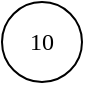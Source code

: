 <mxfile version="13.6.5" pages="21">
    <diagram id="MGaN42u6uROctUQz8c4m" name="Page-1">
        <mxGraphModel dx="1402" dy="860" grid="1" gridSize="10" guides="1" tooltips="1" connect="1" arrows="1" fold="1" page="1" pageScale="1" pageWidth="800" pageHeight="800" math="0" shadow="0">
            <root>
                <mxCell id="0"/>
                <mxCell id="1" parent="0"/>
                <mxCell id="2" value="10" style="ellipse;whiteSpace=wrap;html=1;aspect=fixed;fontFamily=Fira Code;" parent="1" vertex="1">
                    <mxGeometry x="400" y="40" width="40" height="40" as="geometry"/>
                </mxCell>
            </root>
        </mxGraphModel>
    </diagram>
    <diagram name="Copy of Page-1" id="Mq2pI6Ogdp_JJeWRbLhf">
        <mxGraphModel dx="1402" dy="860" grid="1" gridSize="10" guides="1" tooltips="1" connect="1" arrows="1" fold="1" page="1" pageScale="1" pageWidth="800" pageHeight="800" math="0" shadow="0">
            <root>
                <mxCell id="5yjm-24eAHWpC0gy7UhC-0"/>
                <mxCell id="5yjm-24eAHWpC0gy7UhC-1" parent="5yjm-24eAHWpC0gy7UhC-0"/>
                <mxCell id="5yjm-24eAHWpC0gy7UhC-2" value="10" style="ellipse;whiteSpace=wrap;html=1;aspect=fixed;fontFamily=Fira Code;" parent="5yjm-24eAHWpC0gy7UhC-1" vertex="1">
                    <mxGeometry x="400" y="40" width="40" height="40" as="geometry"/>
                </mxCell>
                <mxCell id="DI0dJ3IEex73YjJbuaP9-0" style="rounded=0;orthogonalLoop=1;jettySize=auto;html=1;exitX=1;exitY=0;exitDx=0;exitDy=0;entryX=0;entryY=1;entryDx=0;entryDy=0;endArrow=none;endFill=0;" parent="5yjm-24eAHWpC0gy7UhC-1" source="5yjm-24eAHWpC0gy7UhC-4" target="5yjm-24eAHWpC0gy7UhC-2" edge="1">
                    <mxGeometry relative="1" as="geometry"/>
                </mxCell>
                <mxCell id="5yjm-24eAHWpC0gy7UhC-4" value="5" style="ellipse;whiteSpace=wrap;html=1;aspect=fixed;fontFamily=Fira Code;fillColor=#CC0000;" parent="5yjm-24eAHWpC0gy7UhC-1" vertex="1">
                    <mxGeometry x="160" y="120" width="40" height="40" as="geometry"/>
                </mxCell>
            </root>
        </mxGraphModel>
    </diagram>
    <diagram name="Copy of Copy of Page-1" id="Uim8Q-uKfhmA9S2JgbB6">
        <mxGraphModel dx="1402" dy="860" grid="1" gridSize="10" guides="1" tooltips="1" connect="1" arrows="1" fold="1" page="1" pageScale="1" pageWidth="800" pageHeight="800" math="0" shadow="0">
            <root>
                <mxCell id="8RSlf49zM1UPpY5STstZ-0"/>
                <mxCell id="8RSlf49zM1UPpY5STstZ-1" parent="8RSlf49zM1UPpY5STstZ-0"/>
                <mxCell id="e_8Hd7Dy9JS6qpBZC9n1-1" style="edgeStyle=none;rounded=0;orthogonalLoop=1;jettySize=auto;html=1;exitX=1;exitY=1;exitDx=0;exitDy=0;entryX=0;entryY=0;entryDx=0;entryDy=0;endArrow=none;endFill=0;" parent="8RSlf49zM1UPpY5STstZ-1" source="8RSlf49zM1UPpY5STstZ-2" target="8RSlf49zM1UPpY5STstZ-5" edge="1">
                    <mxGeometry relative="1" as="geometry"/>
                </mxCell>
                <mxCell id="8RSlf49zM1UPpY5STstZ-2" value="10" style="ellipse;whiteSpace=wrap;html=1;aspect=fixed;fontFamily=Fira Code;" parent="8RSlf49zM1UPpY5STstZ-1" vertex="1">
                    <mxGeometry x="400" y="40" width="40" height="40" as="geometry"/>
                </mxCell>
                <mxCell id="e_8Hd7Dy9JS6qpBZC9n1-0" style="edgeStyle=none;rounded=0;orthogonalLoop=1;jettySize=auto;html=1;exitX=1;exitY=0;exitDx=0;exitDy=0;entryX=0;entryY=1;entryDx=0;entryDy=0;endArrow=none;endFill=0;" parent="8RSlf49zM1UPpY5STstZ-1" source="8RSlf49zM1UPpY5STstZ-4" target="8RSlf49zM1UPpY5STstZ-2" edge="1">
                    <mxGeometry relative="1" as="geometry"/>
                </mxCell>
                <mxCell id="8RSlf49zM1UPpY5STstZ-4" value="5" style="ellipse;whiteSpace=wrap;html=1;aspect=fixed;fontFamily=Fira Code;fillColor=#CC0000;" parent="8RSlf49zM1UPpY5STstZ-1" vertex="1">
                    <mxGeometry x="160" y="120" width="40" height="40" as="geometry"/>
                </mxCell>
                <mxCell id="8RSlf49zM1UPpY5STstZ-5" value="50" style="ellipse;whiteSpace=wrap;html=1;aspect=fixed;fontFamily=Fira Code;fillColor=#CC0000;" parent="8RSlf49zM1UPpY5STstZ-1" vertex="1">
                    <mxGeometry x="640" y="120" width="40" height="40" as="geometry"/>
                </mxCell>
            </root>
        </mxGraphModel>
    </diagram>
    <diagram name="Copy of Copy of Copy of Page-1" id="Ecm8NV4iVYj-IQKtPibd">
        <mxGraphModel dx="1402" dy="860" grid="1" gridSize="10" guides="1" tooltips="1" connect="1" arrows="1" fold="1" page="1" pageScale="1" pageWidth="800" pageHeight="800" math="0" shadow="0">
            <root>
                <mxCell id="r9YatsuHpmS77EYWU02H-0"/>
                <mxCell id="r9YatsuHpmS77EYWU02H-1" parent="r9YatsuHpmS77EYWU02H-0"/>
                <mxCell id="TCvZez4nWK3Y3d6aZCQh-2" style="edgeStyle=none;rounded=0;orthogonalLoop=1;jettySize=auto;html=1;exitX=1;exitY=1;exitDx=0;exitDy=0;entryX=0;entryY=0;entryDx=0;entryDy=0;endArrow=none;endFill=0;" parent="r9YatsuHpmS77EYWU02H-1" source="r9YatsuHpmS77EYWU02H-2" target="r9YatsuHpmS77EYWU02H-5" edge="1">
                    <mxGeometry relative="1" as="geometry"/>
                </mxCell>
                <mxCell id="r9YatsuHpmS77EYWU02H-2" value="10" style="ellipse;whiteSpace=wrap;html=1;aspect=fixed;fontFamily=Fira Code;" parent="r9YatsuHpmS77EYWU02H-1" vertex="1">
                    <mxGeometry x="400" y="40" width="40" height="40" as="geometry"/>
                </mxCell>
                <mxCell id="TCvZez4nWK3Y3d6aZCQh-1" style="edgeStyle=none;rounded=0;orthogonalLoop=1;jettySize=auto;html=1;exitX=1;exitY=0;exitDx=0;exitDy=0;entryX=0;entryY=1;entryDx=0;entryDy=0;endArrow=none;endFill=0;" parent="r9YatsuHpmS77EYWU02H-1" source="r9YatsuHpmS77EYWU02H-4" target="r9YatsuHpmS77EYWU02H-2" edge="1">
                    <mxGeometry relative="1" as="geometry"/>
                </mxCell>
                <mxCell id="r9YatsuHpmS77EYWU02H-4" value="5" style="ellipse;whiteSpace=wrap;html=1;aspect=fixed;fontFamily=Fira Code;fillColor=#CC0000;" parent="r9YatsuHpmS77EYWU02H-1" vertex="1">
                    <mxGeometry x="160" y="120" width="40" height="40" as="geometry"/>
                </mxCell>
                <mxCell id="TCvZez4nWK3Y3d6aZCQh-4" style="edgeStyle=none;rounded=0;orthogonalLoop=1;jettySize=auto;html=1;exitX=0;exitY=1;exitDx=0;exitDy=0;entryX=1;entryY=0;entryDx=0;entryDy=0;endArrow=none;endFill=0;" parent="r9YatsuHpmS77EYWU02H-1" source="r9YatsuHpmS77EYWU02H-5" target="r9YatsuHpmS77EYWU02H-6" edge="1">
                    <mxGeometry relative="1" as="geometry"/>
                </mxCell>
                <mxCell id="r9YatsuHpmS77EYWU02H-5" value="50" style="ellipse;whiteSpace=wrap;html=1;aspect=fixed;fontFamily=Fira Code;fillColor=#CC0000;" parent="r9YatsuHpmS77EYWU02H-1" vertex="1">
                    <mxGeometry x="640" y="120" width="40" height="40" as="geometry"/>
                </mxCell>
                <mxCell id="r9YatsuHpmS77EYWU02H-6" value="35" style="ellipse;whiteSpace=wrap;html=1;aspect=fixed;fontFamily=Fira Code;fillColor=#CC0000;" parent="r9YatsuHpmS77EYWU02H-1" vertex="1">
                    <mxGeometry x="440" y="200" width="40" height="40" as="geometry"/>
                </mxCell>
            </root>
        </mxGraphModel>
    </diagram>
    <diagram name="Copy of Copy of Copy of Copy of Page-1" id="uK9ta46WA9t9XBEBvpsx">
        <mxGraphModel dx="1402" dy="860" grid="1" gridSize="10" guides="1" tooltips="1" connect="1" arrows="1" fold="1" page="1" pageScale="1" pageWidth="800" pageHeight="800" math="0" shadow="0">
            <root>
                <mxCell id="2p7sUTeEPXFh5moKXErW-0"/>
                <mxCell id="2p7sUTeEPXFh5moKXErW-1" parent="2p7sUTeEPXFh5moKXErW-0"/>
                <mxCell id="2p7sUTeEPXFh5moKXErW-2" style="edgeStyle=none;rounded=0;orthogonalLoop=1;jettySize=auto;html=1;exitX=1;exitY=1;exitDx=0;exitDy=0;entryX=0;entryY=0;entryDx=0;entryDy=0;endArrow=none;endFill=0;" parent="2p7sUTeEPXFh5moKXErW-1" source="2p7sUTeEPXFh5moKXErW-3" target="2p7sUTeEPXFh5moKXErW-8" edge="1">
                    <mxGeometry relative="1" as="geometry"/>
                </mxCell>
                <mxCell id="2p7sUTeEPXFh5moKXErW-3" value="10" style="ellipse;whiteSpace=wrap;html=1;aspect=fixed;fontFamily=Fira Code;fillColor=#CC0000;" parent="2p7sUTeEPXFh5moKXErW-1" vertex="1">
                    <mxGeometry x="400" y="40" width="40" height="40" as="geometry"/>
                </mxCell>
                <mxCell id="2p7sUTeEPXFh5moKXErW-5" style="edgeStyle=none;rounded=0;orthogonalLoop=1;jettySize=auto;html=1;exitX=1;exitY=0;exitDx=0;exitDy=0;entryX=0;entryY=1;entryDx=0;entryDy=0;endArrow=none;endFill=0;" parent="2p7sUTeEPXFh5moKXErW-1" source="2p7sUTeEPXFh5moKXErW-6" target="2p7sUTeEPXFh5moKXErW-3" edge="1">
                    <mxGeometry relative="1" as="geometry"/>
                </mxCell>
                <mxCell id="2p7sUTeEPXFh5moKXErW-6" value="5" style="ellipse;whiteSpace=wrap;html=1;aspect=fixed;fontFamily=Fira Code;fillColor=#000000;" parent="2p7sUTeEPXFh5moKXErW-1" vertex="1">
                    <mxGeometry x="160" y="120" width="40" height="40" as="geometry"/>
                </mxCell>
                <mxCell id="2p7sUTeEPXFh5moKXErW-7" style="edgeStyle=none;rounded=0;orthogonalLoop=1;jettySize=auto;html=1;exitX=0;exitY=1;exitDx=0;exitDy=0;entryX=1;entryY=0;entryDx=0;entryDy=0;endArrow=none;endFill=0;" parent="2p7sUTeEPXFh5moKXErW-1" source="2p7sUTeEPXFh5moKXErW-8" target="2p7sUTeEPXFh5moKXErW-9" edge="1">
                    <mxGeometry relative="1" as="geometry"/>
                </mxCell>
                <mxCell id="2p7sUTeEPXFh5moKXErW-8" value="50" style="ellipse;whiteSpace=wrap;html=1;aspect=fixed;fontFamily=Fira Code;fillColor=#000000;" parent="2p7sUTeEPXFh5moKXErW-1" vertex="1">
                    <mxGeometry x="640" y="120" width="40" height="40" as="geometry"/>
                </mxCell>
                <mxCell id="2p7sUTeEPXFh5moKXErW-9" value="35" style="ellipse;whiteSpace=wrap;html=1;aspect=fixed;fontFamily=Fira Code;fillColor=#CC0000;" parent="2p7sUTeEPXFh5moKXErW-1" vertex="1">
                    <mxGeometry x="440" y="200" width="40" height="40" as="geometry"/>
                </mxCell>
            </root>
        </mxGraphModel>
    </diagram>
    <diagram name="Copy of Copy of Copy of Copy of Copy of Page-1" id="WKPAUVgSITOZGKOSAPvB">
        <mxGraphModel dx="1402" dy="860" grid="1" gridSize="10" guides="1" tooltips="1" connect="1" arrows="1" fold="1" page="1" pageScale="1" pageWidth="800" pageHeight="800" math="0" shadow="0">
            <root>
                <mxCell id="O9fKNXpY5sU62l5rHNfo-0"/>
                <mxCell id="O9fKNXpY5sU62l5rHNfo-1" parent="O9fKNXpY5sU62l5rHNfo-0"/>
                <mxCell id="O9fKNXpY5sU62l5rHNfo-2" style="edgeStyle=none;rounded=0;orthogonalLoop=1;jettySize=auto;html=1;exitX=1;exitY=1;exitDx=0;exitDy=0;entryX=0;entryY=0;entryDx=0;entryDy=0;endArrow=none;endFill=0;" parent="O9fKNXpY5sU62l5rHNfo-1" source="O9fKNXpY5sU62l5rHNfo-3" target="O9fKNXpY5sU62l5rHNfo-8" edge="1">
                    <mxGeometry relative="1" as="geometry"/>
                </mxCell>
                <mxCell id="O9fKNXpY5sU62l5rHNfo-3" value="10" style="ellipse;whiteSpace=wrap;html=1;aspect=fixed;fontFamily=Fira Code;fillColor=#000000;" parent="O9fKNXpY5sU62l5rHNfo-1" vertex="1">
                    <mxGeometry x="400" y="40" width="40" height="40" as="geometry"/>
                </mxCell>
                <mxCell id="O9fKNXpY5sU62l5rHNfo-5" style="edgeStyle=none;rounded=0;orthogonalLoop=1;jettySize=auto;html=1;exitX=1;exitY=0;exitDx=0;exitDy=0;entryX=0;entryY=1;entryDx=0;entryDy=0;endArrow=none;endFill=0;" parent="O9fKNXpY5sU62l5rHNfo-1" source="O9fKNXpY5sU62l5rHNfo-6" target="O9fKNXpY5sU62l5rHNfo-3" edge="1">
                    <mxGeometry relative="1" as="geometry"/>
                </mxCell>
                <mxCell id="O9fKNXpY5sU62l5rHNfo-6" value="5" style="ellipse;whiteSpace=wrap;html=1;aspect=fixed;fontFamily=Fira Code;fillColor=#000000;" parent="O9fKNXpY5sU62l5rHNfo-1" vertex="1">
                    <mxGeometry x="160" y="120" width="40" height="40" as="geometry"/>
                </mxCell>
                <mxCell id="O9fKNXpY5sU62l5rHNfo-7" style="edgeStyle=none;rounded=0;orthogonalLoop=1;jettySize=auto;html=1;exitX=0;exitY=1;exitDx=0;exitDy=0;entryX=1;entryY=0;entryDx=0;entryDy=0;endArrow=none;endFill=0;" parent="O9fKNXpY5sU62l5rHNfo-1" source="O9fKNXpY5sU62l5rHNfo-8" target="O9fKNXpY5sU62l5rHNfo-9" edge="1">
                    <mxGeometry relative="1" as="geometry"/>
                </mxCell>
                <mxCell id="O9fKNXpY5sU62l5rHNfo-8" value="50" style="ellipse;whiteSpace=wrap;html=1;aspect=fixed;fontFamily=Fira Code;fillColor=#000000;" parent="O9fKNXpY5sU62l5rHNfo-1" vertex="1">
                    <mxGeometry x="640" y="120" width="40" height="40" as="geometry"/>
                </mxCell>
                <mxCell id="O9fKNXpY5sU62l5rHNfo-9" value="35" style="ellipse;whiteSpace=wrap;html=1;aspect=fixed;fontFamily=Fira Code;fillColor=#CC0000;" parent="O9fKNXpY5sU62l5rHNfo-1" vertex="1">
                    <mxGeometry x="440" y="200" width="40" height="40" as="geometry"/>
                </mxCell>
            </root>
        </mxGraphModel>
    </diagram>
    <diagram name="Copy of Copy of Copy of Copy of Copy of Copy of Page-1" id="51V-4derKteREZmfqzUB">
        <mxGraphModel dx="1402" dy="860" grid="1" gridSize="10" guides="1" tooltips="1" connect="1" arrows="1" fold="1" page="1" pageScale="1" pageWidth="800" pageHeight="800" math="0" shadow="0">
            <root>
                <mxCell id="Szy-Pjko1p97Ts5HPO_L-0"/>
                <mxCell id="Szy-Pjko1p97Ts5HPO_L-1" parent="Szy-Pjko1p97Ts5HPO_L-0"/>
                <mxCell id="Szy-Pjko1p97Ts5HPO_L-2" style="edgeStyle=none;rounded=0;orthogonalLoop=1;jettySize=auto;html=1;exitX=1;exitY=1;exitDx=0;exitDy=0;entryX=0;entryY=0;entryDx=0;entryDy=0;endArrow=none;endFill=0;" parent="Szy-Pjko1p97Ts5HPO_L-1" source="Szy-Pjko1p97Ts5HPO_L-3" target="Szy-Pjko1p97Ts5HPO_L-8" edge="1">
                    <mxGeometry relative="1" as="geometry"/>
                </mxCell>
                <mxCell id="Szy-Pjko1p97Ts5HPO_L-3" value="10" style="ellipse;whiteSpace=wrap;html=1;aspect=fixed;fontFamily=Fira Code;fillColor=#000000;" parent="Szy-Pjko1p97Ts5HPO_L-1" vertex="1">
                    <mxGeometry x="400" y="40" width="40" height="40" as="geometry"/>
                </mxCell>
                <mxCell id="Szy-Pjko1p97Ts5HPO_L-5" style="edgeStyle=none;rounded=0;orthogonalLoop=1;jettySize=auto;html=1;exitX=1;exitY=0;exitDx=0;exitDy=0;entryX=0;entryY=1;entryDx=0;entryDy=0;endArrow=none;endFill=0;" parent="Szy-Pjko1p97Ts5HPO_L-1" source="Szy-Pjko1p97Ts5HPO_L-6" target="Szy-Pjko1p97Ts5HPO_L-3" edge="1">
                    <mxGeometry relative="1" as="geometry"/>
                </mxCell>
                <mxCell id="Szy-Pjko1p97Ts5HPO_L-6" value="5" style="ellipse;whiteSpace=wrap;html=1;aspect=fixed;fontFamily=Fira Code;fillColor=#000000;" parent="Szy-Pjko1p97Ts5HPO_L-1" vertex="1">
                    <mxGeometry x="160" y="120" width="40" height="40" as="geometry"/>
                </mxCell>
                <mxCell id="Szy-Pjko1p97Ts5HPO_L-7" style="edgeStyle=none;rounded=0;orthogonalLoop=1;jettySize=auto;html=1;exitX=0;exitY=1;exitDx=0;exitDy=0;entryX=1;entryY=0;entryDx=0;entryDy=0;endArrow=none;endFill=0;" parent="Szy-Pjko1p97Ts5HPO_L-1" source="Szy-Pjko1p97Ts5HPO_L-8" target="Szy-Pjko1p97Ts5HPO_L-9" edge="1">
                    <mxGeometry relative="1" as="geometry"/>
                </mxCell>
                <mxCell id="Szy-Pjko1p97Ts5HPO_L-8" value="50" style="ellipse;whiteSpace=wrap;html=1;aspect=fixed;fontFamily=Fira Code;fillColor=#000000;" parent="Szy-Pjko1p97Ts5HPO_L-1" vertex="1">
                    <mxGeometry x="640" y="120" width="40" height="40" as="geometry"/>
                </mxCell>
                <mxCell id="Szy-Pjko1p97Ts5HPO_L-11" style="edgeStyle=none;rounded=0;orthogonalLoop=1;jettySize=auto;html=1;exitX=1;exitY=1;exitDx=0;exitDy=0;entryX=0;entryY=0;entryDx=0;entryDy=0;endArrow=none;endFill=0;" parent="Szy-Pjko1p97Ts5HPO_L-1" source="Szy-Pjko1p97Ts5HPO_L-9" target="Szy-Pjko1p97Ts5HPO_L-10" edge="1">
                    <mxGeometry relative="1" as="geometry"/>
                </mxCell>
                <mxCell id="Szy-Pjko1p97Ts5HPO_L-9" value="35" style="ellipse;whiteSpace=wrap;html=1;aspect=fixed;fontFamily=Fira Code;fillColor=#CC0000;" parent="Szy-Pjko1p97Ts5HPO_L-1" vertex="1">
                    <mxGeometry x="440" y="200" width="40" height="40" as="geometry"/>
                </mxCell>
                <mxCell id="Szy-Pjko1p97Ts5HPO_L-10" value="40" style="ellipse;whiteSpace=wrap;html=1;aspect=fixed;fontFamily=Fira Code;fillColor=#CC0000;" parent="Szy-Pjko1p97Ts5HPO_L-1" vertex="1">
                    <mxGeometry x="600" y="280" width="40" height="40" as="geometry"/>
                </mxCell>
            </root>
        </mxGraphModel>
    </diagram>
    <diagram name="Copy of Copy of Copy of Copy of Copy of Copy of Copy of Page-1" id="ncAfU-oIOLjRGeUzvrzE">
        <mxGraphModel dx="1402" dy="860" grid="1" gridSize="10" guides="1" tooltips="1" connect="1" arrows="1" fold="1" page="1" pageScale="1" pageWidth="800" pageHeight="800" math="0" shadow="0">
            <root>
                <mxCell id="58jiuUU_fbMzxDgRduyy-0"/>
                <mxCell id="58jiuUU_fbMzxDgRduyy-1" parent="58jiuUU_fbMzxDgRduyy-0"/>
                <mxCell id="58jiuUU_fbMzxDgRduyy-2" style="edgeStyle=none;rounded=0;orthogonalLoop=1;jettySize=auto;html=1;exitX=1;exitY=1;exitDx=0;exitDy=0;entryX=0;entryY=0;entryDx=0;entryDy=0;endArrow=none;endFill=0;" parent="58jiuUU_fbMzxDgRduyy-1" source="58jiuUU_fbMzxDgRduyy-3" target="58jiuUU_fbMzxDgRduyy-8" edge="1">
                    <mxGeometry relative="1" as="geometry"/>
                </mxCell>
                <mxCell id="58jiuUU_fbMzxDgRduyy-3" value="10" style="ellipse;whiteSpace=wrap;html=1;aspect=fixed;fontFamily=Fira Code;fillColor=#000000;" parent="58jiuUU_fbMzxDgRduyy-1" vertex="1">
                    <mxGeometry x="400" y="40" width="40" height="40" as="geometry"/>
                </mxCell>
                <mxCell id="58jiuUU_fbMzxDgRduyy-5" style="edgeStyle=none;rounded=0;orthogonalLoop=1;jettySize=auto;html=1;exitX=1;exitY=0;exitDx=0;exitDy=0;entryX=0;entryY=1;entryDx=0;entryDy=0;endArrow=none;endFill=0;" parent="58jiuUU_fbMzxDgRduyy-1" source="58jiuUU_fbMzxDgRduyy-6" target="58jiuUU_fbMzxDgRduyy-3" edge="1">
                    <mxGeometry relative="1" as="geometry"/>
                </mxCell>
                <mxCell id="58jiuUU_fbMzxDgRduyy-6" value="5" style="ellipse;whiteSpace=wrap;html=1;aspect=fixed;fontFamily=Fira Code;fillColor=#000000;" parent="58jiuUU_fbMzxDgRduyy-1" vertex="1">
                    <mxGeometry x="160" y="120" width="40" height="40" as="geometry"/>
                </mxCell>
                <mxCell id="58jiuUU_fbMzxDgRduyy-7" style="edgeStyle=none;rounded=0;orthogonalLoop=1;jettySize=auto;html=1;exitX=0;exitY=1;exitDx=0;exitDy=0;entryX=1;entryY=0;entryDx=0;entryDy=0;endArrow=none;endFill=0;" parent="58jiuUU_fbMzxDgRduyy-1" source="58jiuUU_fbMzxDgRduyy-8" target="58jiuUU_fbMzxDgRduyy-10" edge="1">
                    <mxGeometry relative="1" as="geometry"/>
                </mxCell>
                <mxCell id="58jiuUU_fbMzxDgRduyy-8" value="50" style="ellipse;whiteSpace=wrap;html=1;aspect=fixed;fontFamily=Fira Code;fillColor=#000000;" parent="58jiuUU_fbMzxDgRduyy-1" vertex="1">
                    <mxGeometry x="640" y="120" width="40" height="40" as="geometry"/>
                </mxCell>
                <mxCell id="58jiuUU_fbMzxDgRduyy-9" style="edgeStyle=none;rounded=0;orthogonalLoop=1;jettySize=auto;html=1;exitX=0;exitY=1;exitDx=0;exitDy=0;entryX=1;entryY=0;entryDx=0;entryDy=0;endArrow=none;endFill=0;" parent="58jiuUU_fbMzxDgRduyy-1" source="58jiuUU_fbMzxDgRduyy-10" target="58jiuUU_fbMzxDgRduyy-11" edge="1">
                    <mxGeometry relative="1" as="geometry"/>
                </mxCell>
                <mxCell id="58jiuUU_fbMzxDgRduyy-10" value="40" style="ellipse;whiteSpace=wrap;html=1;aspect=fixed;fontFamily=Fira Code;fillColor=#CC0000;" parent="58jiuUU_fbMzxDgRduyy-1" vertex="1">
                    <mxGeometry x="440" y="200" width="40" height="40" as="geometry"/>
                </mxCell>
                <mxCell id="58jiuUU_fbMzxDgRduyy-11" value="35" style="ellipse;whiteSpace=wrap;html=1;aspect=fixed;fontFamily=Fira Code;fillColor=#CC0000;" parent="58jiuUU_fbMzxDgRduyy-1" vertex="1">
                    <mxGeometry x="280" y="280" width="40" height="40" as="geometry"/>
                </mxCell>
            </root>
        </mxGraphModel>
    </diagram>
    <diagram name="Copy of Copy of Copy of Copy of Copy of Copy of Copy of Copy of Page-1" id="bJyaVTLgUeqYndw-9fIp">
        <mxGraphModel dx="1402" dy="860" grid="1" gridSize="10" guides="1" tooltips="1" connect="1" arrows="1" fold="1" page="1" pageScale="1" pageWidth="800" pageHeight="800" math="0" shadow="0">
            <root>
                <mxCell id="bNuwJNMrqxmBIqWrWLkE-0"/>
                <mxCell id="bNuwJNMrqxmBIqWrWLkE-1" parent="bNuwJNMrqxmBIqWrWLkE-0"/>
                <mxCell id="bNuwJNMrqxmBIqWrWLkE-2" style="edgeStyle=none;rounded=0;orthogonalLoop=1;jettySize=auto;html=1;exitX=1;exitY=1;exitDx=0;exitDy=0;entryX=0;entryY=0;entryDx=0;entryDy=0;endArrow=none;endFill=0;" parent="bNuwJNMrqxmBIqWrWLkE-1" source="bNuwJNMrqxmBIqWrWLkE-3" target="bNuwJNMrqxmBIqWrWLkE-8" edge="1">
                    <mxGeometry relative="1" as="geometry"/>
                </mxCell>
                <mxCell id="bNuwJNMrqxmBIqWrWLkE-3" value="10" style="ellipse;whiteSpace=wrap;html=1;aspect=fixed;fontFamily=Fira Code;fillColor=#000000;" parent="bNuwJNMrqxmBIqWrWLkE-1" vertex="1">
                    <mxGeometry x="400" y="40" width="40" height="40" as="geometry"/>
                </mxCell>
                <mxCell id="bNuwJNMrqxmBIqWrWLkE-5" style="edgeStyle=none;rounded=0;orthogonalLoop=1;jettySize=auto;html=1;exitX=1;exitY=0;exitDx=0;exitDy=0;entryX=0;entryY=1;entryDx=0;entryDy=0;endArrow=none;endFill=0;" parent="bNuwJNMrqxmBIqWrWLkE-1" source="bNuwJNMrqxmBIqWrWLkE-6" target="bNuwJNMrqxmBIqWrWLkE-3" edge="1">
                    <mxGeometry relative="1" as="geometry"/>
                </mxCell>
                <mxCell id="bNuwJNMrqxmBIqWrWLkE-6" value="5" style="ellipse;whiteSpace=wrap;html=1;aspect=fixed;fontFamily=Fira Code;fillColor=#000000;" parent="bNuwJNMrqxmBIqWrWLkE-1" vertex="1">
                    <mxGeometry x="160" y="120" width="40" height="40" as="geometry"/>
                </mxCell>
                <mxCell id="bNuwJNMrqxmBIqWrWLkE-7" style="edgeStyle=none;rounded=0;orthogonalLoop=1;jettySize=auto;html=1;exitX=0;exitY=1;exitDx=0;exitDy=0;entryX=1;entryY=0;entryDx=0;entryDy=0;endArrow=none;endFill=0;" parent="bNuwJNMrqxmBIqWrWLkE-1" source="bNuwJNMrqxmBIqWrWLkE-8" target="bNuwJNMrqxmBIqWrWLkE-10" edge="1">
                    <mxGeometry relative="1" as="geometry"/>
                </mxCell>
                <mxCell id="mKT40uc_v8_rDxIHz2_O-1" style="edgeStyle=none;rounded=0;orthogonalLoop=1;jettySize=auto;html=1;exitX=1;exitY=1;exitDx=0;exitDy=0;entryX=0;entryY=0;entryDx=0;entryDy=0;endArrow=none;endFill=0;" parent="bNuwJNMrqxmBIqWrWLkE-1" source="bNuwJNMrqxmBIqWrWLkE-8" target="mKT40uc_v8_rDxIHz2_O-0" edge="1">
                    <mxGeometry relative="1" as="geometry"/>
                </mxCell>
                <mxCell id="bNuwJNMrqxmBIqWrWLkE-8" value="40" style="ellipse;whiteSpace=wrap;html=1;aspect=fixed;fontFamily=Fira Code;fillColor=#CC0000;" parent="bNuwJNMrqxmBIqWrWLkE-1" vertex="1">
                    <mxGeometry x="640" y="120" width="40" height="40" as="geometry"/>
                </mxCell>
                <mxCell id="bNuwJNMrqxmBIqWrWLkE-10" value="35" style="ellipse;whiteSpace=wrap;html=1;aspect=fixed;fontFamily=Fira Code;fillColor=#CC0000;" parent="bNuwJNMrqxmBIqWrWLkE-1" vertex="1">
                    <mxGeometry x="440" y="200" width="40" height="40" as="geometry"/>
                </mxCell>
                <mxCell id="mKT40uc_v8_rDxIHz2_O-0" value="50" style="ellipse;whiteSpace=wrap;html=1;aspect=fixed;fontFamily=Fira Code;fillColor=#000000;" parent="bNuwJNMrqxmBIqWrWLkE-1" vertex="1">
                    <mxGeometry x="840" y="200" width="40" height="40" as="geometry"/>
                </mxCell>
            </root>
        </mxGraphModel>
    </diagram>
    <diagram name="Copy of Copy of Copy of Copy of Copy of Copy of Copy of Copy of Copy of Page-1" id="7P37mbI51jmu7XL8tXIF">
        <mxGraphModel dx="1402" dy="860" grid="1" gridSize="10" guides="1" tooltips="1" connect="1" arrows="1" fold="1" page="1" pageScale="1" pageWidth="800" pageHeight="800" math="0" shadow="0">
            <root>
                <mxCell id="YLuaMjoMKzVmLaiWfwZT-0"/>
                <mxCell id="YLuaMjoMKzVmLaiWfwZT-1" parent="YLuaMjoMKzVmLaiWfwZT-0"/>
                <mxCell id="YLuaMjoMKzVmLaiWfwZT-2" style="edgeStyle=none;rounded=0;orthogonalLoop=1;jettySize=auto;html=1;exitX=1;exitY=1;exitDx=0;exitDy=0;entryX=0;entryY=0;entryDx=0;entryDy=0;endArrow=none;endFill=0;" parent="YLuaMjoMKzVmLaiWfwZT-1" source="YLuaMjoMKzVmLaiWfwZT-3" target="YLuaMjoMKzVmLaiWfwZT-9" edge="1">
                    <mxGeometry relative="1" as="geometry"/>
                </mxCell>
                <mxCell id="YLuaMjoMKzVmLaiWfwZT-3" value="10" style="ellipse;whiteSpace=wrap;html=1;aspect=fixed;fontFamily=Fira Code;fillColor=#000000;" parent="YLuaMjoMKzVmLaiWfwZT-1" vertex="1">
                    <mxGeometry x="400" y="40" width="40" height="40" as="geometry"/>
                </mxCell>
                <mxCell id="YLuaMjoMKzVmLaiWfwZT-5" style="edgeStyle=none;rounded=0;orthogonalLoop=1;jettySize=auto;html=1;exitX=1;exitY=0;exitDx=0;exitDy=0;entryX=0;entryY=1;entryDx=0;entryDy=0;endArrow=none;endFill=0;" parent="YLuaMjoMKzVmLaiWfwZT-1" source="YLuaMjoMKzVmLaiWfwZT-6" target="YLuaMjoMKzVmLaiWfwZT-3" edge="1">
                    <mxGeometry relative="1" as="geometry"/>
                </mxCell>
                <mxCell id="YLuaMjoMKzVmLaiWfwZT-6" value="5" style="ellipse;whiteSpace=wrap;html=1;aspect=fixed;fontFamily=Fira Code;fillColor=#000000;" parent="YLuaMjoMKzVmLaiWfwZT-1" vertex="1">
                    <mxGeometry x="160" y="120" width="40" height="40" as="geometry"/>
                </mxCell>
                <mxCell id="YLuaMjoMKzVmLaiWfwZT-7" style="edgeStyle=none;rounded=0;orthogonalLoop=1;jettySize=auto;html=1;exitX=0;exitY=1;exitDx=0;exitDy=0;entryX=1;entryY=0;entryDx=0;entryDy=0;endArrow=none;endFill=0;" parent="YLuaMjoMKzVmLaiWfwZT-1" source="YLuaMjoMKzVmLaiWfwZT-9" target="YLuaMjoMKzVmLaiWfwZT-10" edge="1">
                    <mxGeometry relative="1" as="geometry"/>
                </mxCell>
                <mxCell id="YLuaMjoMKzVmLaiWfwZT-8" style="edgeStyle=none;rounded=0;orthogonalLoop=1;jettySize=auto;html=1;exitX=1;exitY=1;exitDx=0;exitDy=0;entryX=0;entryY=0;entryDx=0;entryDy=0;endArrow=none;endFill=0;" parent="YLuaMjoMKzVmLaiWfwZT-1" source="YLuaMjoMKzVmLaiWfwZT-9" target="YLuaMjoMKzVmLaiWfwZT-11" edge="1">
                    <mxGeometry relative="1" as="geometry"/>
                </mxCell>
                <mxCell id="YLuaMjoMKzVmLaiWfwZT-9" value="40" style="ellipse;whiteSpace=wrap;html=1;aspect=fixed;fontFamily=Fira Code;fillColor=#000000;" parent="YLuaMjoMKzVmLaiWfwZT-1" vertex="1">
                    <mxGeometry x="640" y="120" width="40" height="40" as="geometry"/>
                </mxCell>
                <mxCell id="YLuaMjoMKzVmLaiWfwZT-10" value="35" style="ellipse;whiteSpace=wrap;html=1;aspect=fixed;fontFamily=Fira Code;fillColor=#CC0000;" parent="YLuaMjoMKzVmLaiWfwZT-1" vertex="1">
                    <mxGeometry x="440" y="200" width="40" height="40" as="geometry"/>
                </mxCell>
                <mxCell id="YLuaMjoMKzVmLaiWfwZT-11" value="50" style="ellipse;whiteSpace=wrap;html=1;aspect=fixed;fontFamily=Fira Code;fillColor=#CC0000;" parent="YLuaMjoMKzVmLaiWfwZT-1" vertex="1">
                    <mxGeometry x="840" y="200" width="40" height="40" as="geometry"/>
                </mxCell>
            </root>
        </mxGraphModel>
    </diagram>
    <diagram name="Copy of Copy of Copy of Copy of Copy of Copy of Copy of Copy of Copy of Copy of Page-1" id="OnnNcHck-aI7vsV2QSXw">
        <mxGraphModel dx="1402" dy="860" grid="1" gridSize="10" guides="1" tooltips="1" connect="1" arrows="1" fold="1" page="1" pageScale="1" pageWidth="800" pageHeight="800" math="0" shadow="0">
            <root>
                <mxCell id="DV7FVClSz_1J-s4JOoUA-0"/>
                <mxCell id="DV7FVClSz_1J-s4JOoUA-1" parent="DV7FVClSz_1J-s4JOoUA-0"/>
                <mxCell id="DV7FVClSz_1J-s4JOoUA-2" style="edgeStyle=none;rounded=0;orthogonalLoop=1;jettySize=auto;html=1;exitX=1;exitY=1;exitDx=0;exitDy=0;entryX=0;entryY=0;entryDx=0;entryDy=0;endArrow=none;endFill=0;" parent="DV7FVClSz_1J-s4JOoUA-1" source="DV7FVClSz_1J-s4JOoUA-3" target="DV7FVClSz_1J-s4JOoUA-9" edge="1">
                    <mxGeometry relative="1" as="geometry"/>
                </mxCell>
                <mxCell id="DV7FVClSz_1J-s4JOoUA-3" value="10" style="ellipse;whiteSpace=wrap;html=1;aspect=fixed;fontFamily=Fira Code;fillColor=#000000;" parent="DV7FVClSz_1J-s4JOoUA-1" vertex="1">
                    <mxGeometry x="400" y="40" width="40" height="40" as="geometry"/>
                </mxCell>
                <mxCell id="DV7FVClSz_1J-s4JOoUA-5" style="edgeStyle=none;rounded=0;orthogonalLoop=1;jettySize=auto;html=1;exitX=1;exitY=0;exitDx=0;exitDy=0;entryX=0;entryY=1;entryDx=0;entryDy=0;endArrow=none;endFill=0;" parent="DV7FVClSz_1J-s4JOoUA-1" source="DV7FVClSz_1J-s4JOoUA-6" target="DV7FVClSz_1J-s4JOoUA-3" edge="1">
                    <mxGeometry relative="1" as="geometry"/>
                </mxCell>
                <mxCell id="DV7FVClSz_1J-s4JOoUA-6" value="5" style="ellipse;whiteSpace=wrap;html=1;aspect=fixed;fontFamily=Fira Code;fillColor=#000000;" parent="DV7FVClSz_1J-s4JOoUA-1" vertex="1">
                    <mxGeometry x="160" y="120" width="40" height="40" as="geometry"/>
                </mxCell>
                <mxCell id="DV7FVClSz_1J-s4JOoUA-7" style="edgeStyle=none;rounded=0;orthogonalLoop=1;jettySize=auto;html=1;exitX=0;exitY=1;exitDx=0;exitDy=0;entryX=1;entryY=0;entryDx=0;entryDy=0;endArrow=none;endFill=0;" parent="DV7FVClSz_1J-s4JOoUA-1" source="DV7FVClSz_1J-s4JOoUA-9" target="DV7FVClSz_1J-s4JOoUA-10" edge="1">
                    <mxGeometry relative="1" as="geometry"/>
                </mxCell>
                <mxCell id="DV7FVClSz_1J-s4JOoUA-8" style="edgeStyle=none;rounded=0;orthogonalLoop=1;jettySize=auto;html=1;exitX=1;exitY=1;exitDx=0;exitDy=0;entryX=0;entryY=0;entryDx=0;entryDy=0;endArrow=none;endFill=0;" parent="DV7FVClSz_1J-s4JOoUA-1" source="DV7FVClSz_1J-s4JOoUA-9" target="DV7FVClSz_1J-s4JOoUA-11" edge="1">
                    <mxGeometry relative="1" as="geometry"/>
                </mxCell>
                <mxCell id="DV7FVClSz_1J-s4JOoUA-9" value="40" style="ellipse;whiteSpace=wrap;html=1;aspect=fixed;fontFamily=Fira Code;fillColor=#000000;" parent="DV7FVClSz_1J-s4JOoUA-1" vertex="1">
                    <mxGeometry x="640" y="120" width="40" height="40" as="geometry"/>
                </mxCell>
                <mxCell id="9fH6zCj_m4Lsjq26Mft1-1" style="edgeStyle=none;rounded=0;orthogonalLoop=1;jettySize=auto;html=1;exitX=0;exitY=1;exitDx=0;exitDy=0;entryX=1;entryY=0;entryDx=0;entryDy=0;endArrow=none;endFill=0;" parent="DV7FVClSz_1J-s4JOoUA-1" source="DV7FVClSz_1J-s4JOoUA-10" target="9fH6zCj_m4Lsjq26Mft1-0" edge="1">
                    <mxGeometry relative="1" as="geometry"/>
                </mxCell>
                <mxCell id="DV7FVClSz_1J-s4JOoUA-10" value="35" style="ellipse;whiteSpace=wrap;html=1;aspect=fixed;fontFamily=Fira Code;fillColor=#CC0000;" parent="DV7FVClSz_1J-s4JOoUA-1" vertex="1">
                    <mxGeometry x="440" y="200" width="40" height="40" as="geometry"/>
                </mxCell>
                <mxCell id="DV7FVClSz_1J-s4JOoUA-11" value="50" style="ellipse;whiteSpace=wrap;html=1;aspect=fixed;fontFamily=Fira Code;fillColor=#CC0000;" parent="DV7FVClSz_1J-s4JOoUA-1" vertex="1">
                    <mxGeometry x="840" y="200" width="40" height="40" as="geometry"/>
                </mxCell>
                <mxCell id="9fH6zCj_m4Lsjq26Mft1-0" value="15" style="ellipse;whiteSpace=wrap;html=1;aspect=fixed;fontFamily=Fira Code;fillColor=#CC0000;" parent="DV7FVClSz_1J-s4JOoUA-1" vertex="1">
                    <mxGeometry x="280" y="280" width="40" height="40" as="geometry"/>
                </mxCell>
            </root>
        </mxGraphModel>
    </diagram>
    <diagram name="Copy of Copy of Copy of Copy of Copy of Copy of Copy of Copy of Copy of Copy of Copy of Page-1" id="XNMXNlivgZcdD2Yh8GPv">
        <mxGraphModel dx="1402" dy="860" grid="1" gridSize="10" guides="1" tooltips="1" connect="1" arrows="1" fold="1" page="1" pageScale="1" pageWidth="800" pageHeight="800" math="0" shadow="0">
            <root>
                <mxCell id="k3SfcE_JRs3N74B_x5y3-0"/>
                <mxCell id="k3SfcE_JRs3N74B_x5y3-1" parent="k3SfcE_JRs3N74B_x5y3-0"/>
                <mxCell id="k3SfcE_JRs3N74B_x5y3-2" style="edgeStyle=none;rounded=0;orthogonalLoop=1;jettySize=auto;html=1;exitX=1;exitY=1;exitDx=0;exitDy=0;entryX=0;entryY=0;entryDx=0;entryDy=0;endArrow=none;endFill=0;" parent="k3SfcE_JRs3N74B_x5y3-1" source="k3SfcE_JRs3N74B_x5y3-3" target="k3SfcE_JRs3N74B_x5y3-9" edge="1">
                    <mxGeometry relative="1" as="geometry"/>
                </mxCell>
                <mxCell id="k3SfcE_JRs3N74B_x5y3-3" value="10" style="ellipse;whiteSpace=wrap;html=1;aspect=fixed;fontFamily=Fira Code;fillColor=#000000;" parent="k3SfcE_JRs3N74B_x5y3-1" vertex="1">
                    <mxGeometry x="400" y="40" width="40" height="40" as="geometry"/>
                </mxCell>
                <mxCell id="k3SfcE_JRs3N74B_x5y3-5" style="edgeStyle=none;rounded=0;orthogonalLoop=1;jettySize=auto;html=1;exitX=1;exitY=0;exitDx=0;exitDy=0;entryX=0;entryY=1;entryDx=0;entryDy=0;endArrow=none;endFill=0;" parent="k3SfcE_JRs3N74B_x5y3-1" source="k3SfcE_JRs3N74B_x5y3-6" target="k3SfcE_JRs3N74B_x5y3-3" edge="1">
                    <mxGeometry relative="1" as="geometry"/>
                </mxCell>
                <mxCell id="k3SfcE_JRs3N74B_x5y3-6" value="5" style="ellipse;whiteSpace=wrap;html=1;aspect=fixed;fontFamily=Fira Code;fillColor=#000000;" parent="k3SfcE_JRs3N74B_x5y3-1" vertex="1">
                    <mxGeometry x="160" y="120" width="40" height="40" as="geometry"/>
                </mxCell>
                <mxCell id="k3SfcE_JRs3N74B_x5y3-7" style="edgeStyle=none;rounded=0;orthogonalLoop=1;jettySize=auto;html=1;exitX=0;exitY=1;exitDx=0;exitDy=0;entryX=1;entryY=0;entryDx=0;entryDy=0;endArrow=none;endFill=0;" parent="k3SfcE_JRs3N74B_x5y3-1" source="k3SfcE_JRs3N74B_x5y3-9" target="k3SfcE_JRs3N74B_x5y3-11" edge="1">
                    <mxGeometry relative="1" as="geometry"/>
                </mxCell>
                <mxCell id="k3SfcE_JRs3N74B_x5y3-8" style="edgeStyle=none;rounded=0;orthogonalLoop=1;jettySize=auto;html=1;exitX=1;exitY=1;exitDx=0;exitDy=0;entryX=0;entryY=0;entryDx=0;entryDy=0;endArrow=none;endFill=0;" parent="k3SfcE_JRs3N74B_x5y3-1" source="k3SfcE_JRs3N74B_x5y3-9" target="k3SfcE_JRs3N74B_x5y3-12" edge="1">
                    <mxGeometry relative="1" as="geometry"/>
                </mxCell>
                <mxCell id="k3SfcE_JRs3N74B_x5y3-9" value="40" style="ellipse;whiteSpace=wrap;html=1;aspect=fixed;fontFamily=Fira Code;fillColor=#CC0000;" parent="k3SfcE_JRs3N74B_x5y3-1" vertex="1">
                    <mxGeometry x="640" y="120" width="40" height="40" as="geometry"/>
                </mxCell>
                <mxCell id="k3SfcE_JRs3N74B_x5y3-10" style="edgeStyle=none;rounded=0;orthogonalLoop=1;jettySize=auto;html=1;exitX=0;exitY=1;exitDx=0;exitDy=0;entryX=1;entryY=0;entryDx=0;entryDy=0;endArrow=none;endFill=0;" parent="k3SfcE_JRs3N74B_x5y3-1" source="k3SfcE_JRs3N74B_x5y3-11" target="k3SfcE_JRs3N74B_x5y3-13" edge="1">
                    <mxGeometry relative="1" as="geometry"/>
                </mxCell>
                <mxCell id="k3SfcE_JRs3N74B_x5y3-11" value="35" style="ellipse;whiteSpace=wrap;html=1;aspect=fixed;fontFamily=Fira Code;fillColor=#000000;" parent="k3SfcE_JRs3N74B_x5y3-1" vertex="1">
                    <mxGeometry x="440" y="200" width="40" height="40" as="geometry"/>
                </mxCell>
                <mxCell id="k3SfcE_JRs3N74B_x5y3-12" value="50" style="ellipse;whiteSpace=wrap;html=1;aspect=fixed;fontFamily=Fira Code;fillColor=#000000;" parent="k3SfcE_JRs3N74B_x5y3-1" vertex="1">
                    <mxGeometry x="840" y="200" width="40" height="40" as="geometry"/>
                </mxCell>
                <mxCell id="k3SfcE_JRs3N74B_x5y3-13" value="15" style="ellipse;whiteSpace=wrap;html=1;aspect=fixed;fontFamily=Fira Code;fillColor=#CC0000;" parent="k3SfcE_JRs3N74B_x5y3-1" vertex="1">
                    <mxGeometry x="280" y="280" width="40" height="40" as="geometry"/>
                </mxCell>
            </root>
        </mxGraphModel>
    </diagram>
    <diagram name="Copy of Copy of Copy of Copy of Copy of Copy of Copy of Copy of Copy of Copy of Copy of Copy of Page-1" id="Hap-DpvV_srHwSRPdAI0">
        <mxGraphModel dx="1402" dy="860" grid="1" gridSize="10" guides="1" tooltips="1" connect="1" arrows="1" fold="1" page="1" pageScale="1" pageWidth="800" pageHeight="800" math="0" shadow="0">
            <root>
                <mxCell id="7wLU7MX5goEc3HemNu---0"/>
                <mxCell id="7wLU7MX5goEc3HemNu---1" parent="7wLU7MX5goEc3HemNu---0"/>
                <mxCell id="7wLU7MX5goEc3HemNu---2" style="edgeStyle=none;rounded=0;orthogonalLoop=1;jettySize=auto;html=1;exitX=1;exitY=1;exitDx=0;exitDy=0;entryX=0;entryY=0;entryDx=0;entryDy=0;endArrow=none;endFill=0;" parent="7wLU7MX5goEc3HemNu---1" source="7wLU7MX5goEc3HemNu---3" target="7wLU7MX5goEc3HemNu---9" edge="1">
                    <mxGeometry relative="1" as="geometry"/>
                </mxCell>
                <mxCell id="7wLU7MX5goEc3HemNu---3" value="10" style="ellipse;whiteSpace=wrap;html=1;aspect=fixed;fontFamily=Fira Code;fillColor=#000000;" parent="7wLU7MX5goEc3HemNu---1" vertex="1">
                    <mxGeometry x="400" y="40" width="40" height="40" as="geometry"/>
                </mxCell>
                <mxCell id="7wLU7MX5goEc3HemNu---5" style="edgeStyle=none;rounded=0;orthogonalLoop=1;jettySize=auto;html=1;exitX=1;exitY=0;exitDx=0;exitDy=0;entryX=0;entryY=1;entryDx=0;entryDy=0;endArrow=none;endFill=0;" parent="7wLU7MX5goEc3HemNu---1" source="7wLU7MX5goEc3HemNu---6" target="7wLU7MX5goEc3HemNu---3" edge="1">
                    <mxGeometry relative="1" as="geometry"/>
                </mxCell>
                <mxCell id="7wLU7MX5goEc3HemNu---6" value="5" style="ellipse;whiteSpace=wrap;html=1;aspect=fixed;fontFamily=Fira Code;fillColor=#000000;" parent="7wLU7MX5goEc3HemNu---1" vertex="1">
                    <mxGeometry x="160" y="120" width="40" height="40" as="geometry"/>
                </mxCell>
                <mxCell id="7wLU7MX5goEc3HemNu---7" style="edgeStyle=none;rounded=0;orthogonalLoop=1;jettySize=auto;html=1;exitX=0;exitY=1;exitDx=0;exitDy=0;entryX=1;entryY=0;entryDx=0;entryDy=0;endArrow=none;endFill=0;" parent="7wLU7MX5goEc3HemNu---1" source="7wLU7MX5goEc3HemNu---9" target="7wLU7MX5goEc3HemNu---11" edge="1">
                    <mxGeometry relative="1" as="geometry"/>
                </mxCell>
                <mxCell id="7wLU7MX5goEc3HemNu---8" style="edgeStyle=none;rounded=0;orthogonalLoop=1;jettySize=auto;html=1;exitX=1;exitY=1;exitDx=0;exitDy=0;entryX=0;entryY=0;entryDx=0;entryDy=0;endArrow=none;endFill=0;" parent="7wLU7MX5goEc3HemNu---1" source="7wLU7MX5goEc3HemNu---9" target="7wLU7MX5goEc3HemNu---12" edge="1">
                    <mxGeometry relative="1" as="geometry"/>
                </mxCell>
                <mxCell id="7wLU7MX5goEc3HemNu---9" value="40" style="ellipse;whiteSpace=wrap;html=1;aspect=fixed;fontFamily=Fira Code;fillColor=#CC0000;" parent="7wLU7MX5goEc3HemNu---1" vertex="1">
                    <mxGeometry x="640" y="120" width="40" height="40" as="geometry"/>
                </mxCell>
                <mxCell id="7wLU7MX5goEc3HemNu---10" style="edgeStyle=none;rounded=0;orthogonalLoop=1;jettySize=auto;html=1;exitX=0;exitY=1;exitDx=0;exitDy=0;entryX=1;entryY=0;entryDx=0;entryDy=0;endArrow=none;endFill=0;" parent="7wLU7MX5goEc3HemNu---1" source="7wLU7MX5goEc3HemNu---11" target="7wLU7MX5goEc3HemNu---13" edge="1">
                    <mxGeometry relative="1" as="geometry"/>
                </mxCell>
                <mxCell id="7wLU7MX5goEc3HemNu---11" value="35" style="ellipse;whiteSpace=wrap;html=1;aspect=fixed;fontFamily=Fira Code;fillColor=#000000;" parent="7wLU7MX5goEc3HemNu---1" vertex="1">
                    <mxGeometry x="440" y="200" width="40" height="40" as="geometry"/>
                </mxCell>
                <mxCell id="7wLU7MX5goEc3HemNu---12" value="50" style="ellipse;whiteSpace=wrap;html=1;aspect=fixed;fontFamily=Fira Code;fillColor=#000000;" parent="7wLU7MX5goEc3HemNu---1" vertex="1">
                    <mxGeometry x="840" y="200" width="40" height="40" as="geometry"/>
                </mxCell>
                <mxCell id="7wLU7MX5goEc3HemNu---13" value="15" style="ellipse;whiteSpace=wrap;html=1;aspect=fixed;fontFamily=Fira Code;fillColor=#CC0000;" parent="7wLU7MX5goEc3HemNu---1" vertex="1">
                    <mxGeometry x="280" y="280" width="40" height="40" as="geometry"/>
                </mxCell>
                <mxCell id="7wLU7MX5goEc3HemNu---15" style="edgeStyle=none;rounded=0;orthogonalLoop=1;jettySize=auto;html=1;exitX=0;exitY=0;exitDx=0;exitDy=0;entryX=1;entryY=1;entryDx=0;entryDy=0;endArrow=none;endFill=0;" parent="7wLU7MX5goEc3HemNu---1" source="7wLU7MX5goEc3HemNu---14" target="7wLU7MX5goEc3HemNu---12" edge="1">
                    <mxGeometry relative="1" as="geometry"/>
                </mxCell>
                <mxCell id="7wLU7MX5goEc3HemNu---14" value="95" style="ellipse;whiteSpace=wrap;html=1;aspect=fixed;fontFamily=Fira Code;fillColor=#CC0000;" parent="7wLU7MX5goEc3HemNu---1" vertex="1">
                    <mxGeometry x="1000" y="280" width="40" height="40" as="geometry"/>
                </mxCell>
            </root>
        </mxGraphModel>
    </diagram>
    <diagram name="Copy of Copy of Copy of Copy of Copy of Copy of Copy of Copy of Copy of Copy of Copy of Copy of Copy of Page-1" id="gCJoUknef5qRDMInvkLf">
        <mxGraphModel dx="1402" dy="860" grid="1" gridSize="10" guides="1" tooltips="1" connect="1" arrows="1" fold="1" page="1" pageScale="1" pageWidth="800" pageHeight="800" math="0" shadow="0">
            <root>
                <mxCell id="c9CYjMaBg8nkQYY7aThV-0"/>
                <mxCell id="c9CYjMaBg8nkQYY7aThV-1" parent="c9CYjMaBg8nkQYY7aThV-0"/>
                <mxCell id="c9CYjMaBg8nkQYY7aThV-2" style="edgeStyle=none;rounded=0;orthogonalLoop=1;jettySize=auto;html=1;exitX=1;exitY=1;exitDx=0;exitDy=0;entryX=0;entryY=0;entryDx=0;entryDy=0;endArrow=none;endFill=0;" parent="c9CYjMaBg8nkQYY7aThV-1" source="c9CYjMaBg8nkQYY7aThV-3" target="c9CYjMaBg8nkQYY7aThV-9" edge="1">
                    <mxGeometry relative="1" as="geometry"/>
                </mxCell>
                <mxCell id="c9CYjMaBg8nkQYY7aThV-3" value="10" style="ellipse;whiteSpace=wrap;html=1;aspect=fixed;fontFamily=Fira Code;fillColor=#000000;" parent="c9CYjMaBg8nkQYY7aThV-1" vertex="1">
                    <mxGeometry x="400" y="40" width="40" height="40" as="geometry"/>
                </mxCell>
                <mxCell id="c9CYjMaBg8nkQYY7aThV-5" style="edgeStyle=none;rounded=0;orthogonalLoop=1;jettySize=auto;html=1;exitX=1;exitY=0;exitDx=0;exitDy=0;entryX=0;entryY=1;entryDx=0;entryDy=0;endArrow=none;endFill=0;" parent="c9CYjMaBg8nkQYY7aThV-1" source="c9CYjMaBg8nkQYY7aThV-6" target="c9CYjMaBg8nkQYY7aThV-3" edge="1">
                    <mxGeometry relative="1" as="geometry"/>
                </mxCell>
                <mxCell id="c9CYjMaBg8nkQYY7aThV-6" value="5" style="ellipse;whiteSpace=wrap;html=1;aspect=fixed;fontFamily=Fira Code;fillColor=#000000;" parent="c9CYjMaBg8nkQYY7aThV-1" vertex="1">
                    <mxGeometry x="160" y="120" width="40" height="40" as="geometry"/>
                </mxCell>
                <mxCell id="c9CYjMaBg8nkQYY7aThV-7" style="edgeStyle=none;rounded=0;orthogonalLoop=1;jettySize=auto;html=1;exitX=0;exitY=1;exitDx=0;exitDy=0;entryX=1;entryY=0;entryDx=0;entryDy=0;endArrow=none;endFill=0;" parent="c9CYjMaBg8nkQYY7aThV-1" source="c9CYjMaBg8nkQYY7aThV-9" target="c9CYjMaBg8nkQYY7aThV-11" edge="1">
                    <mxGeometry relative="1" as="geometry"/>
                </mxCell>
                <mxCell id="c9CYjMaBg8nkQYY7aThV-8" style="edgeStyle=none;rounded=0;orthogonalLoop=1;jettySize=auto;html=1;exitX=1;exitY=1;exitDx=0;exitDy=0;entryX=0;entryY=0;entryDx=0;entryDy=0;endArrow=none;endFill=0;" parent="c9CYjMaBg8nkQYY7aThV-1" source="c9CYjMaBg8nkQYY7aThV-9" target="c9CYjMaBg8nkQYY7aThV-12" edge="1">
                    <mxGeometry relative="1" as="geometry"/>
                </mxCell>
                <mxCell id="c9CYjMaBg8nkQYY7aThV-9" value="40" style="ellipse;whiteSpace=wrap;html=1;aspect=fixed;fontFamily=Fira Code;fillColor=#CC0000;" parent="c9CYjMaBg8nkQYY7aThV-1" vertex="1">
                    <mxGeometry x="640" y="120" width="40" height="40" as="geometry"/>
                </mxCell>
                <mxCell id="c9CYjMaBg8nkQYY7aThV-10" style="edgeStyle=none;rounded=0;orthogonalLoop=1;jettySize=auto;html=1;exitX=0;exitY=1;exitDx=0;exitDy=0;entryX=1;entryY=0;entryDx=0;entryDy=0;endArrow=none;endFill=0;" parent="c9CYjMaBg8nkQYY7aThV-1" source="c9CYjMaBg8nkQYY7aThV-11" target="c9CYjMaBg8nkQYY7aThV-13" edge="1">
                    <mxGeometry relative="1" as="geometry"/>
                </mxCell>
                <mxCell id="c9CYjMaBg8nkQYY7aThV-11" value="35" style="ellipse;whiteSpace=wrap;html=1;aspect=fixed;fontFamily=Fira Code;fillColor=#000000;" parent="c9CYjMaBg8nkQYY7aThV-1" vertex="1">
                    <mxGeometry x="440" y="200" width="40" height="40" as="geometry"/>
                </mxCell>
                <mxCell id="c9CYjMaBg8nkQYY7aThV-12" value="50" style="ellipse;whiteSpace=wrap;html=1;aspect=fixed;fontFamily=Fira Code;fillColor=#000000;" parent="c9CYjMaBg8nkQYY7aThV-1" vertex="1">
                    <mxGeometry x="840" y="200" width="40" height="40" as="geometry"/>
                </mxCell>
                <mxCell id="c9CYjMaBg8nkQYY7aThV-13" value="15" style="ellipse;whiteSpace=wrap;html=1;aspect=fixed;fontFamily=Fira Code;fillColor=#CC0000;" parent="c9CYjMaBg8nkQYY7aThV-1" vertex="1">
                    <mxGeometry x="280" y="280" width="40" height="40" as="geometry"/>
                </mxCell>
                <mxCell id="c9CYjMaBg8nkQYY7aThV-14" style="edgeStyle=none;rounded=0;orthogonalLoop=1;jettySize=auto;html=1;exitX=0;exitY=0;exitDx=0;exitDy=0;entryX=1;entryY=1;entryDx=0;entryDy=0;endArrow=none;endFill=0;" parent="c9CYjMaBg8nkQYY7aThV-1" source="c9CYjMaBg8nkQYY7aThV-15" target="c9CYjMaBg8nkQYY7aThV-12" edge="1">
                    <mxGeometry relative="1" as="geometry"/>
                </mxCell>
                <mxCell id="c9CYjMaBg8nkQYY7aThV-17" style="edgeStyle=none;rounded=0;orthogonalLoop=1;jettySize=auto;html=1;exitX=0;exitY=1;exitDx=0;exitDy=0;entryX=1;entryY=0;entryDx=0;entryDy=0;endArrow=none;endFill=0;" parent="c9CYjMaBg8nkQYY7aThV-1" source="c9CYjMaBg8nkQYY7aThV-15" target="c9CYjMaBg8nkQYY7aThV-16" edge="1">
                    <mxGeometry relative="1" as="geometry"/>
                </mxCell>
                <mxCell id="c9CYjMaBg8nkQYY7aThV-15" value="95" style="ellipse;whiteSpace=wrap;html=1;aspect=fixed;fontFamily=Fira Code;fillColor=#CC0000;" parent="c9CYjMaBg8nkQYY7aThV-1" vertex="1">
                    <mxGeometry x="1000" y="280" width="40" height="40" as="geometry"/>
                </mxCell>
                <mxCell id="c9CYjMaBg8nkQYY7aThV-16" value="65" style="ellipse;whiteSpace=wrap;html=1;aspect=fixed;fontFamily=Fira Code;fillColor=#CC0000;" parent="c9CYjMaBg8nkQYY7aThV-1" vertex="1">
                    <mxGeometry x="880" y="360" width="40" height="40" as="geometry"/>
                </mxCell>
            </root>
        </mxGraphModel>
    </diagram>
    <diagram name="Copy of Copy of Copy of Copy of Copy of Copy of Copy of Copy of Copy of Copy of Copy of Copy of Copy of Copy of Page-1" id="J7swOyn2oq8n6sc6-KEn">
        <mxGraphModel dx="1402" dy="860" grid="1" gridSize="10" guides="1" tooltips="1" connect="1" arrows="1" fold="1" page="1" pageScale="1" pageWidth="800" pageHeight="800" math="0" shadow="0">
            <root>
                <mxCell id="m0h0iw_d9cCd2XMUi5pd-0"/>
                <mxCell id="m0h0iw_d9cCd2XMUi5pd-1" parent="m0h0iw_d9cCd2XMUi5pd-0"/>
                <mxCell id="m0h0iw_d9cCd2XMUi5pd-2" style="edgeStyle=none;rounded=0;orthogonalLoop=1;jettySize=auto;html=1;exitX=1;exitY=1;exitDx=0;exitDy=0;entryX=0;entryY=0;entryDx=0;entryDy=0;endArrow=none;endFill=0;" parent="m0h0iw_d9cCd2XMUi5pd-1" source="m0h0iw_d9cCd2XMUi5pd-3" target="m0h0iw_d9cCd2XMUi5pd-9" edge="1">
                    <mxGeometry relative="1" as="geometry"/>
                </mxCell>
                <mxCell id="m0h0iw_d9cCd2XMUi5pd-3" value="10" style="ellipse;whiteSpace=wrap;html=1;aspect=fixed;fontFamily=Fira Code;fillColor=#000000;" parent="m0h0iw_d9cCd2XMUi5pd-1" vertex="1">
                    <mxGeometry x="400" y="40" width="40" height="40" as="geometry"/>
                </mxCell>
                <mxCell id="m0h0iw_d9cCd2XMUi5pd-5" style="edgeStyle=none;rounded=0;orthogonalLoop=1;jettySize=auto;html=1;exitX=1;exitY=0;exitDx=0;exitDy=0;entryX=0;entryY=1;entryDx=0;entryDy=0;endArrow=none;endFill=0;" parent="m0h0iw_d9cCd2XMUi5pd-1" source="m0h0iw_d9cCd2XMUi5pd-6" target="m0h0iw_d9cCd2XMUi5pd-3" edge="1">
                    <mxGeometry relative="1" as="geometry"/>
                </mxCell>
                <mxCell id="m0h0iw_d9cCd2XMUi5pd-6" value="5" style="ellipse;whiteSpace=wrap;html=1;aspect=fixed;fontFamily=Fira Code;fillColor=#000000;" parent="m0h0iw_d9cCd2XMUi5pd-1" vertex="1">
                    <mxGeometry x="160" y="120" width="40" height="40" as="geometry"/>
                </mxCell>
                <mxCell id="m0h0iw_d9cCd2XMUi5pd-7" style="edgeStyle=none;rounded=0;orthogonalLoop=1;jettySize=auto;html=1;exitX=0;exitY=1;exitDx=0;exitDy=0;entryX=1;entryY=0;entryDx=0;entryDy=0;endArrow=none;endFill=0;" parent="m0h0iw_d9cCd2XMUi5pd-1" source="m0h0iw_d9cCd2XMUi5pd-9" target="m0h0iw_d9cCd2XMUi5pd-11" edge="1">
                    <mxGeometry relative="1" as="geometry"/>
                </mxCell>
                <mxCell id="m0h0iw_d9cCd2XMUi5pd-8" style="edgeStyle=none;rounded=0;orthogonalLoop=1;jettySize=auto;html=1;exitX=1;exitY=1;exitDx=0;exitDy=0;entryX=0;entryY=0;entryDx=0;entryDy=0;endArrow=none;endFill=0;" parent="m0h0iw_d9cCd2XMUi5pd-1" source="m0h0iw_d9cCd2XMUi5pd-9" target="m0h0iw_d9cCd2XMUi5pd-12" edge="1">
                    <mxGeometry relative="1" as="geometry"/>
                </mxCell>
                <mxCell id="m0h0iw_d9cCd2XMUi5pd-9" value="40" style="ellipse;whiteSpace=wrap;html=1;aspect=fixed;fontFamily=Fira Code;fillColor=#CC0000;" parent="m0h0iw_d9cCd2XMUi5pd-1" vertex="1">
                    <mxGeometry x="640" y="120" width="40" height="40" as="geometry"/>
                </mxCell>
                <mxCell id="m0h0iw_d9cCd2XMUi5pd-10" style="edgeStyle=none;rounded=0;orthogonalLoop=1;jettySize=auto;html=1;exitX=0;exitY=1;exitDx=0;exitDy=0;entryX=1;entryY=0;entryDx=0;entryDy=0;endArrow=none;endFill=0;" parent="m0h0iw_d9cCd2XMUi5pd-1" source="m0h0iw_d9cCd2XMUi5pd-11" target="m0h0iw_d9cCd2XMUi5pd-13" edge="1">
                    <mxGeometry relative="1" as="geometry"/>
                </mxCell>
                <mxCell id="m0h0iw_d9cCd2XMUi5pd-11" value="35" style="ellipse;whiteSpace=wrap;html=1;aspect=fixed;fontFamily=Fira Code;fillColor=#000000;" parent="m0h0iw_d9cCd2XMUi5pd-1" vertex="1">
                    <mxGeometry x="440" y="200" width="40" height="40" as="geometry"/>
                </mxCell>
                <mxCell id="m0h0iw_d9cCd2XMUi5pd-12" value="50" style="ellipse;whiteSpace=wrap;html=1;aspect=fixed;fontFamily=Fira Code;fillColor=#000000;" parent="m0h0iw_d9cCd2XMUi5pd-1" vertex="1">
                    <mxGeometry x="840" y="200" width="40" height="40" as="geometry"/>
                </mxCell>
                <mxCell id="m0h0iw_d9cCd2XMUi5pd-13" value="15" style="ellipse;whiteSpace=wrap;html=1;aspect=fixed;fontFamily=Fira Code;fillColor=#CC0000;" parent="m0h0iw_d9cCd2XMUi5pd-1" vertex="1">
                    <mxGeometry x="280" y="280" width="40" height="40" as="geometry"/>
                </mxCell>
                <mxCell id="m0h0iw_d9cCd2XMUi5pd-14" style="edgeStyle=none;rounded=0;orthogonalLoop=1;jettySize=auto;html=1;exitX=0;exitY=0;exitDx=0;exitDy=0;entryX=1;entryY=1;entryDx=0;entryDy=0;endArrow=none;endFill=0;" parent="m0h0iw_d9cCd2XMUi5pd-1" source="m0h0iw_d9cCd2XMUi5pd-16" target="m0h0iw_d9cCd2XMUi5pd-12" edge="1">
                    <mxGeometry relative="1" as="geometry"/>
                </mxCell>
                <mxCell id="m0h0iw_d9cCd2XMUi5pd-15" style="edgeStyle=none;rounded=0;orthogonalLoop=1;jettySize=auto;html=1;exitX=1;exitY=1;exitDx=0;exitDy=0;entryX=0;entryY=0;entryDx=0;entryDy=0;endArrow=none;endFill=0;" parent="m0h0iw_d9cCd2XMUi5pd-1" source="m0h0iw_d9cCd2XMUi5pd-16" target="m0h0iw_d9cCd2XMUi5pd-17" edge="1">
                    <mxGeometry relative="1" as="geometry"/>
                </mxCell>
                <mxCell id="m0h0iw_d9cCd2XMUi5pd-16" value="65" style="ellipse;whiteSpace=wrap;html=1;aspect=fixed;fontFamily=Fira Code;fillColor=#CC0000;" parent="m0h0iw_d9cCd2XMUi5pd-1" vertex="1">
                    <mxGeometry x="1000" y="280" width="40" height="40" as="geometry"/>
                </mxCell>
                <mxCell id="m0h0iw_d9cCd2XMUi5pd-17" value="95" style="ellipse;whiteSpace=wrap;html=1;aspect=fixed;fontFamily=Fira Code;fillColor=#CC0000;" parent="m0h0iw_d9cCd2XMUi5pd-1" vertex="1">
                    <mxGeometry x="1120" y="360" width="40" height="40" as="geometry"/>
                </mxCell>
            </root>
        </mxGraphModel>
    </diagram>
    <diagram name="Copy of Copy of Copy of Copy of Copy of Copy of Copy of Copy of Copy of Copy of Copy of Copy of Copy of Copy of Copy of Page-1" id="knoIjs3dKlVpERFZswyQ">
        <mxGraphModel dx="1402" dy="860" grid="1" gridSize="10" guides="1" tooltips="1" connect="1" arrows="1" fold="1" page="1" pageScale="1" pageWidth="800" pageHeight="800" math="0" shadow="0">
            <root>
                <mxCell id="RlNioWgF08MwBzFVifM6-0"/>
                <mxCell id="RlNioWgF08MwBzFVifM6-1" parent="RlNioWgF08MwBzFVifM6-0"/>
                <mxCell id="RlNioWgF08MwBzFVifM6-2" style="edgeStyle=none;rounded=0;orthogonalLoop=1;jettySize=auto;html=1;exitX=1;exitY=1;exitDx=0;exitDy=0;entryX=0;entryY=0;entryDx=0;entryDy=0;endArrow=none;endFill=0;" parent="RlNioWgF08MwBzFVifM6-1" source="RlNioWgF08MwBzFVifM6-3" target="RlNioWgF08MwBzFVifM6-9" edge="1">
                    <mxGeometry relative="1" as="geometry"/>
                </mxCell>
                <mxCell id="RlNioWgF08MwBzFVifM6-3" value="10" style="ellipse;whiteSpace=wrap;html=1;aspect=fixed;fontFamily=Fira Code;fillColor=#000000;" parent="RlNioWgF08MwBzFVifM6-1" vertex="1">
                    <mxGeometry x="400" y="40" width="40" height="40" as="geometry"/>
                </mxCell>
                <mxCell id="RlNioWgF08MwBzFVifM6-5" style="edgeStyle=none;rounded=0;orthogonalLoop=1;jettySize=auto;html=1;exitX=1;exitY=0;exitDx=0;exitDy=0;entryX=0;entryY=1;entryDx=0;entryDy=0;endArrow=none;endFill=0;" parent="RlNioWgF08MwBzFVifM6-1" source="RlNioWgF08MwBzFVifM6-6" target="RlNioWgF08MwBzFVifM6-3" edge="1">
                    <mxGeometry relative="1" as="geometry"/>
                </mxCell>
                <mxCell id="RlNioWgF08MwBzFVifM6-6" value="5" style="ellipse;whiteSpace=wrap;html=1;aspect=fixed;fontFamily=Fira Code;fillColor=#000000;" parent="RlNioWgF08MwBzFVifM6-1" vertex="1">
                    <mxGeometry x="160" y="120" width="40" height="40" as="geometry"/>
                </mxCell>
                <mxCell id="RlNioWgF08MwBzFVifM6-7" style="edgeStyle=none;rounded=0;orthogonalLoop=1;jettySize=auto;html=1;exitX=0;exitY=1;exitDx=0;exitDy=0;entryX=1;entryY=0;entryDx=0;entryDy=0;endArrow=none;endFill=0;" parent="RlNioWgF08MwBzFVifM6-1" source="RlNioWgF08MwBzFVifM6-9" target="RlNioWgF08MwBzFVifM6-11" edge="1">
                    <mxGeometry relative="1" as="geometry"/>
                </mxCell>
                <mxCell id="RlNioWgF08MwBzFVifM6-8" style="edgeStyle=none;rounded=0;orthogonalLoop=1;jettySize=auto;html=1;exitX=1;exitY=1;exitDx=0;exitDy=0;entryX=0;entryY=0;entryDx=0;entryDy=0;endArrow=none;endFill=0;" parent="RlNioWgF08MwBzFVifM6-1" source="RlNioWgF08MwBzFVifM6-9" target="RlNioWgF08MwBzFVifM6-12" edge="1">
                    <mxGeometry relative="1" as="geometry"/>
                </mxCell>
                <mxCell id="RlNioWgF08MwBzFVifM6-9" value="40" style="ellipse;whiteSpace=wrap;html=1;aspect=fixed;fontFamily=Fira Code;fillColor=#CC0000;" parent="RlNioWgF08MwBzFVifM6-1" vertex="1">
                    <mxGeometry x="640" y="120" width="40" height="40" as="geometry"/>
                </mxCell>
                <mxCell id="RlNioWgF08MwBzFVifM6-10" style="edgeStyle=none;rounded=0;orthogonalLoop=1;jettySize=auto;html=1;exitX=0;exitY=1;exitDx=0;exitDy=0;entryX=1;entryY=0;entryDx=0;entryDy=0;endArrow=none;endFill=0;" parent="RlNioWgF08MwBzFVifM6-1" source="RlNioWgF08MwBzFVifM6-11" target="RlNioWgF08MwBzFVifM6-13" edge="1">
                    <mxGeometry relative="1" as="geometry"/>
                </mxCell>
                <mxCell id="RlNioWgF08MwBzFVifM6-11" value="35" style="ellipse;whiteSpace=wrap;html=1;aspect=fixed;fontFamily=Fira Code;fillColor=#000000;" parent="RlNioWgF08MwBzFVifM6-1" vertex="1">
                    <mxGeometry x="440" y="200" width="40" height="40" as="geometry"/>
                </mxCell>
                <mxCell id="RlNioWgF08MwBzFVifM6-12" value="65" style="ellipse;whiteSpace=wrap;html=1;aspect=fixed;fontFamily=Fira Code;fillColor=#CC0000;" parent="RlNioWgF08MwBzFVifM6-1" vertex="1">
                    <mxGeometry x="840" y="200" width="40" height="40" as="geometry"/>
                </mxCell>
                <mxCell id="RlNioWgF08MwBzFVifM6-13" value="15" style="ellipse;whiteSpace=wrap;html=1;aspect=fixed;fontFamily=Fira Code;fillColor=#CC0000;" parent="RlNioWgF08MwBzFVifM6-1" vertex="1">
                    <mxGeometry x="280" y="280" width="40" height="40" as="geometry"/>
                </mxCell>
                <mxCell id="RlNioWgF08MwBzFVifM6-14" style="edgeStyle=none;rounded=0;orthogonalLoop=1;jettySize=auto;html=1;exitX=1;exitY=0;exitDx=0;exitDy=0;entryX=0;entryY=1;entryDx=0;entryDy=0;endArrow=none;endFill=0;" parent="RlNioWgF08MwBzFVifM6-1" source="RlNioWgF08MwBzFVifM6-16" target="RlNioWgF08MwBzFVifM6-12" edge="1">
                    <mxGeometry relative="1" as="geometry"/>
                </mxCell>
                <mxCell id="RlNioWgF08MwBzFVifM6-16" value="50" style="ellipse;whiteSpace=wrap;html=1;aspect=fixed;fontFamily=Fira Code;fillColor=#000000;" parent="RlNioWgF08MwBzFVifM6-1" vertex="1">
                    <mxGeometry x="680" y="280" width="40" height="40" as="geometry"/>
                </mxCell>
                <mxCell id="QIzVYOJrFLOayzMzwLvB-0" style="edgeStyle=none;rounded=0;orthogonalLoop=1;jettySize=auto;html=1;exitX=0;exitY=0;exitDx=0;exitDy=0;entryX=1;entryY=1;entryDx=0;entryDy=0;endArrow=none;endFill=0;" parent="RlNioWgF08MwBzFVifM6-1" source="RlNioWgF08MwBzFVifM6-17" target="RlNioWgF08MwBzFVifM6-12" edge="1">
                    <mxGeometry relative="1" as="geometry"/>
                </mxCell>
                <mxCell id="RlNioWgF08MwBzFVifM6-17" value="95" style="ellipse;whiteSpace=wrap;html=1;aspect=fixed;fontFamily=Fira Code;fillColor=#CC0000;" parent="RlNioWgF08MwBzFVifM6-1" vertex="1">
                    <mxGeometry x="1000" y="280" width="40" height="40" as="geometry"/>
                </mxCell>
            </root>
        </mxGraphModel>
    </diagram>
    <diagram name="Copy of Copy of Copy of Copy of Copy of Copy of Copy of Copy of Copy of Copy of Copy of Copy of Copy of Copy of Copy of Copy of Page-1" id="LBQqc_44OAQ5vgmHTcWN">
        <mxGraphModel dx="1402" dy="860" grid="1" gridSize="10" guides="1" tooltips="1" connect="1" arrows="1" fold="1" page="1" pageScale="1" pageWidth="800" pageHeight="800" math="0" shadow="0">
            <root>
                <mxCell id="x5a_G3fwgbXwNSRSOhJZ-0"/>
                <mxCell id="x5a_G3fwgbXwNSRSOhJZ-1" parent="x5a_G3fwgbXwNSRSOhJZ-0"/>
                <mxCell id="x5a_G3fwgbXwNSRSOhJZ-2" style="edgeStyle=none;rounded=0;orthogonalLoop=1;jettySize=auto;html=1;exitX=1;exitY=1;exitDx=0;exitDy=0;entryX=0;entryY=0;entryDx=0;entryDy=0;endArrow=none;endFill=0;" parent="x5a_G3fwgbXwNSRSOhJZ-1" source="x5a_G3fwgbXwNSRSOhJZ-3" target="x5a_G3fwgbXwNSRSOhJZ-9" edge="1">
                    <mxGeometry relative="1" as="geometry"/>
                </mxCell>
                <mxCell id="x5a_G3fwgbXwNSRSOhJZ-3" value="10" style="ellipse;whiteSpace=wrap;html=1;aspect=fixed;fontFamily=Fira Code;fillColor=#000000;" parent="x5a_G3fwgbXwNSRSOhJZ-1" vertex="1">
                    <mxGeometry x="400" y="40" width="40" height="40" as="geometry"/>
                </mxCell>
                <mxCell id="x5a_G3fwgbXwNSRSOhJZ-5" style="edgeStyle=none;rounded=0;orthogonalLoop=1;jettySize=auto;html=1;exitX=1;exitY=0;exitDx=0;exitDy=0;entryX=0;entryY=1;entryDx=0;entryDy=0;endArrow=none;endFill=0;" parent="x5a_G3fwgbXwNSRSOhJZ-1" source="x5a_G3fwgbXwNSRSOhJZ-6" target="x5a_G3fwgbXwNSRSOhJZ-3" edge="1">
                    <mxGeometry relative="1" as="geometry"/>
                </mxCell>
                <mxCell id="x5a_G3fwgbXwNSRSOhJZ-6" value="5" style="ellipse;whiteSpace=wrap;html=1;aspect=fixed;fontFamily=Fira Code;fillColor=#000000;" parent="x5a_G3fwgbXwNSRSOhJZ-1" vertex="1">
                    <mxGeometry x="160" y="120" width="40" height="40" as="geometry"/>
                </mxCell>
                <mxCell id="x5a_G3fwgbXwNSRSOhJZ-7" style="edgeStyle=none;rounded=0;orthogonalLoop=1;jettySize=auto;html=1;exitX=0;exitY=1;exitDx=0;exitDy=0;entryX=1;entryY=0;entryDx=0;entryDy=0;endArrow=none;endFill=0;" parent="x5a_G3fwgbXwNSRSOhJZ-1" source="x5a_G3fwgbXwNSRSOhJZ-9" target="x5a_G3fwgbXwNSRSOhJZ-11" edge="1">
                    <mxGeometry relative="1" as="geometry"/>
                </mxCell>
                <mxCell id="x5a_G3fwgbXwNSRSOhJZ-8" style="edgeStyle=none;rounded=0;orthogonalLoop=1;jettySize=auto;html=1;exitX=1;exitY=1;exitDx=0;exitDy=0;entryX=0;entryY=0;entryDx=0;entryDy=0;endArrow=none;endFill=0;" parent="x5a_G3fwgbXwNSRSOhJZ-1" source="x5a_G3fwgbXwNSRSOhJZ-9" target="x5a_G3fwgbXwNSRSOhJZ-12" edge="1">
                    <mxGeometry relative="1" as="geometry"/>
                </mxCell>
                <mxCell id="x5a_G3fwgbXwNSRSOhJZ-9" value="40" style="ellipse;whiteSpace=wrap;html=1;aspect=fixed;fontFamily=Fira Code;fillColor=#CC0000;" parent="x5a_G3fwgbXwNSRSOhJZ-1" vertex="1">
                    <mxGeometry x="640" y="120" width="40" height="40" as="geometry"/>
                </mxCell>
                <mxCell id="x5a_G3fwgbXwNSRSOhJZ-10" style="edgeStyle=none;rounded=0;orthogonalLoop=1;jettySize=auto;html=1;exitX=0;exitY=1;exitDx=0;exitDy=0;entryX=1;entryY=0;entryDx=0;entryDy=0;endArrow=none;endFill=0;" parent="x5a_G3fwgbXwNSRSOhJZ-1" source="x5a_G3fwgbXwNSRSOhJZ-11" target="x5a_G3fwgbXwNSRSOhJZ-13" edge="1">
                    <mxGeometry relative="1" as="geometry"/>
                </mxCell>
                <mxCell id="x5a_G3fwgbXwNSRSOhJZ-11" value="35" style="ellipse;whiteSpace=wrap;html=1;aspect=fixed;fontFamily=Fira Code;fillColor=#000000;" parent="x5a_G3fwgbXwNSRSOhJZ-1" vertex="1">
                    <mxGeometry x="440" y="200" width="40" height="40" as="geometry"/>
                </mxCell>
                <mxCell id="x5a_G3fwgbXwNSRSOhJZ-12" value="65" style="ellipse;whiteSpace=wrap;html=1;aspect=fixed;fontFamily=Fira Code;fillColor=#000000;" parent="x5a_G3fwgbXwNSRSOhJZ-1" vertex="1">
                    <mxGeometry x="840" y="200" width="40" height="40" as="geometry"/>
                </mxCell>
                <mxCell id="x5a_G3fwgbXwNSRSOhJZ-13" value="15" style="ellipse;whiteSpace=wrap;html=1;aspect=fixed;fontFamily=Fira Code;fillColor=#CC0000;" parent="x5a_G3fwgbXwNSRSOhJZ-1" vertex="1">
                    <mxGeometry x="280" y="280" width="40" height="40" as="geometry"/>
                </mxCell>
                <mxCell id="x5a_G3fwgbXwNSRSOhJZ-14" style="edgeStyle=none;rounded=0;orthogonalLoop=1;jettySize=auto;html=1;exitX=1;exitY=0;exitDx=0;exitDy=0;entryX=0;entryY=1;entryDx=0;entryDy=0;endArrow=none;endFill=0;" parent="x5a_G3fwgbXwNSRSOhJZ-1" source="x5a_G3fwgbXwNSRSOhJZ-15" target="x5a_G3fwgbXwNSRSOhJZ-12" edge="1">
                    <mxGeometry relative="1" as="geometry"/>
                </mxCell>
                <mxCell id="x5a_G3fwgbXwNSRSOhJZ-15" value="50" style="ellipse;whiteSpace=wrap;html=1;aspect=fixed;fontFamily=Fira Code;fillColor=#CC0000;" parent="x5a_G3fwgbXwNSRSOhJZ-1" vertex="1">
                    <mxGeometry x="680" y="280" width="40" height="40" as="geometry"/>
                </mxCell>
                <mxCell id="x5a_G3fwgbXwNSRSOhJZ-16" style="edgeStyle=none;rounded=0;orthogonalLoop=1;jettySize=auto;html=1;exitX=0;exitY=0;exitDx=0;exitDy=0;entryX=1;entryY=1;entryDx=0;entryDy=0;endArrow=none;endFill=0;" parent="x5a_G3fwgbXwNSRSOhJZ-1" source="x5a_G3fwgbXwNSRSOhJZ-17" target="x5a_G3fwgbXwNSRSOhJZ-12" edge="1">
                    <mxGeometry relative="1" as="geometry"/>
                </mxCell>
                <mxCell id="x5a_G3fwgbXwNSRSOhJZ-17" value="95" style="ellipse;whiteSpace=wrap;html=1;aspect=fixed;fontFamily=Fira Code;fillColor=#CC0000;" parent="x5a_G3fwgbXwNSRSOhJZ-1" vertex="1">
                    <mxGeometry x="1000" y="280" width="40" height="40" as="geometry"/>
                </mxCell>
            </root>
        </mxGraphModel>
    </diagram>
    <diagram name="Copy of Copy of Copy of Copy of Copy of Copy of Copy of Copy of Copy of Copy of Copy of Copy of Copy of Copy of Copy of Copy of Copy of Page-1" id="07YMiVvFjZJyCwmnDzzN">
        <mxGraphModel dx="1402" dy="860" grid="1" gridSize="10" guides="1" tooltips="1" connect="1" arrows="1" fold="1" page="1" pageScale="1" pageWidth="800" pageHeight="800" math="0" shadow="0">
            <root>
                <mxCell id="ASO81603bK_5fQlo1yqX-0"/>
                <mxCell id="ASO81603bK_5fQlo1yqX-1" parent="ASO81603bK_5fQlo1yqX-0"/>
                <mxCell id="ASO81603bK_5fQlo1yqX-2" style="edgeStyle=none;rounded=0;orthogonalLoop=1;jettySize=auto;html=1;exitX=1;exitY=1;exitDx=0;exitDy=0;entryX=0;entryY=0;entryDx=0;entryDy=0;endArrow=none;endFill=0;" parent="ASO81603bK_5fQlo1yqX-1" source="ASO81603bK_5fQlo1yqX-3" target="ASO81603bK_5fQlo1yqX-9" edge="1">
                    <mxGeometry relative="1" as="geometry"/>
                </mxCell>
                <mxCell id="ASO81603bK_5fQlo1yqX-3" value="10" style="ellipse;whiteSpace=wrap;html=1;aspect=fixed;fontFamily=Fira Code;fillColor=#000000;" parent="ASO81603bK_5fQlo1yqX-1" vertex="1">
                    <mxGeometry x="400" y="40" width="40" height="40" as="geometry"/>
                </mxCell>
                <mxCell id="ASO81603bK_5fQlo1yqX-5" style="edgeStyle=none;rounded=0;orthogonalLoop=1;jettySize=auto;html=1;exitX=1;exitY=0;exitDx=0;exitDy=0;entryX=0;entryY=1;entryDx=0;entryDy=0;endArrow=none;endFill=0;" parent="ASO81603bK_5fQlo1yqX-1" source="ASO81603bK_5fQlo1yqX-6" target="ASO81603bK_5fQlo1yqX-3" edge="1">
                    <mxGeometry relative="1" as="geometry"/>
                </mxCell>
                <mxCell id="ASO81603bK_5fQlo1yqX-6" value="5" style="ellipse;whiteSpace=wrap;html=1;aspect=fixed;fontFamily=Fira Code;fillColor=#000000;" parent="ASO81603bK_5fQlo1yqX-1" vertex="1">
                    <mxGeometry x="160" y="120" width="40" height="40" as="geometry"/>
                </mxCell>
                <mxCell id="ASO81603bK_5fQlo1yqX-7" style="edgeStyle=none;rounded=0;orthogonalLoop=1;jettySize=auto;html=1;exitX=0;exitY=1;exitDx=0;exitDy=0;entryX=1;entryY=0;entryDx=0;entryDy=0;endArrow=none;endFill=0;" parent="ASO81603bK_5fQlo1yqX-1" source="ASO81603bK_5fQlo1yqX-9" target="ASO81603bK_5fQlo1yqX-11" edge="1">
                    <mxGeometry relative="1" as="geometry"/>
                </mxCell>
                <mxCell id="ASO81603bK_5fQlo1yqX-8" style="edgeStyle=none;rounded=0;orthogonalLoop=1;jettySize=auto;html=1;exitX=1;exitY=1;exitDx=0;exitDy=0;entryX=0;entryY=0;entryDx=0;entryDy=0;endArrow=none;endFill=0;" parent="ASO81603bK_5fQlo1yqX-1" source="ASO81603bK_5fQlo1yqX-9" target="ASO81603bK_5fQlo1yqX-12" edge="1">
                    <mxGeometry relative="1" as="geometry"/>
                </mxCell>
                <mxCell id="ASO81603bK_5fQlo1yqX-9" value="40" style="ellipse;whiteSpace=wrap;html=1;aspect=fixed;fontFamily=Fira Code;fillColor=#CC0000;" parent="ASO81603bK_5fQlo1yqX-1" vertex="1">
                    <mxGeometry x="640" y="120" width="40" height="40" as="geometry"/>
                </mxCell>
                <mxCell id="ASO81603bK_5fQlo1yqX-10" style="edgeStyle=none;rounded=0;orthogonalLoop=1;jettySize=auto;html=1;exitX=0;exitY=1;exitDx=0;exitDy=0;entryX=1;entryY=0;entryDx=0;entryDy=0;endArrow=none;endFill=0;" parent="ASO81603bK_5fQlo1yqX-1" source="ASO81603bK_5fQlo1yqX-11" target="ASO81603bK_5fQlo1yqX-13" edge="1">
                    <mxGeometry relative="1" as="geometry"/>
                </mxCell>
                <mxCell id="ASO81603bK_5fQlo1yqX-11" value="35" style="ellipse;whiteSpace=wrap;html=1;aspect=fixed;fontFamily=Fira Code;fillColor=#000000;" parent="ASO81603bK_5fQlo1yqX-1" vertex="1">
                    <mxGeometry x="440" y="200" width="40" height="40" as="geometry"/>
                </mxCell>
                <mxCell id="ASO81603bK_5fQlo1yqX-12" value="65" style="ellipse;whiteSpace=wrap;html=1;aspect=fixed;fontFamily=Fira Code;fillColor=#000000;" parent="ASO81603bK_5fQlo1yqX-1" vertex="1">
                    <mxGeometry x="840" y="200" width="40" height="40" as="geometry"/>
                </mxCell>
                <mxCell id="ASO81603bK_5fQlo1yqX-13" value="15" style="ellipse;whiteSpace=wrap;html=1;aspect=fixed;fontFamily=Fira Code;fillColor=#CC0000;" parent="ASO81603bK_5fQlo1yqX-1" vertex="1">
                    <mxGeometry x="280" y="280" width="40" height="40" as="geometry"/>
                </mxCell>
                <mxCell id="ASO81603bK_5fQlo1yqX-14" style="edgeStyle=none;rounded=0;orthogonalLoop=1;jettySize=auto;html=1;exitX=1;exitY=0;exitDx=0;exitDy=0;entryX=0;entryY=1;entryDx=0;entryDy=0;endArrow=none;endFill=0;" parent="ASO81603bK_5fQlo1yqX-1" source="ASO81603bK_5fQlo1yqX-15" target="ASO81603bK_5fQlo1yqX-12" edge="1">
                    <mxGeometry relative="1" as="geometry"/>
                </mxCell>
                <mxCell id="ASO81603bK_5fQlo1yqX-15" value="50" style="ellipse;whiteSpace=wrap;html=1;aspect=fixed;fontFamily=Fira Code;fillColor=#CC0000;" parent="ASO81603bK_5fQlo1yqX-1" vertex="1">
                    <mxGeometry x="680" y="280" width="40" height="40" as="geometry"/>
                </mxCell>
                <mxCell id="ASO81603bK_5fQlo1yqX-16" style="edgeStyle=none;rounded=0;orthogonalLoop=1;jettySize=auto;html=1;exitX=0;exitY=0;exitDx=0;exitDy=0;entryX=1;entryY=1;entryDx=0;entryDy=0;endArrow=none;endFill=0;" parent="ASO81603bK_5fQlo1yqX-1" source="ASO81603bK_5fQlo1yqX-17" target="ASO81603bK_5fQlo1yqX-12" edge="1">
                    <mxGeometry relative="1" as="geometry"/>
                </mxCell>
                <mxCell id="ASO81603bK_5fQlo1yqX-17" value="95" style="ellipse;whiteSpace=wrap;html=1;aspect=fixed;fontFamily=Fira Code;fillColor=#CC0000;" parent="ASO81603bK_5fQlo1yqX-1" vertex="1">
                    <mxGeometry x="1000" y="280" width="40" height="40" as="geometry"/>
                </mxCell>
                <mxCell id="If9rxy3YL-v_UpgKKEJb-1" style="edgeStyle=none;rounded=0;orthogonalLoop=1;jettySize=auto;html=1;exitX=0;exitY=0;exitDx=0;exitDy=0;entryX=1;entryY=1;entryDx=0;entryDy=0;endArrow=none;endFill=0;" parent="ASO81603bK_5fQlo1yqX-1" source="If9rxy3YL-v_UpgKKEJb-0" target="ASO81603bK_5fQlo1yqX-13" edge="1">
                    <mxGeometry relative="1" as="geometry"/>
                </mxCell>
                <mxCell id="If9rxy3YL-v_UpgKKEJb-0" value="20" style="ellipse;whiteSpace=wrap;html=1;aspect=fixed;fontFamily=Fira Code;fillColor=#CC0000;" parent="ASO81603bK_5fQlo1yqX-1" vertex="1">
                    <mxGeometry x="400" y="360" width="40" height="40" as="geometry"/>
                </mxCell>
            </root>
        </mxGraphModel>
    </diagram>
    <diagram name="Copy of Copy of Copy of Copy of Copy of Copy of Copy of Copy of Copy of Copy of Copy of Copy of Copy of Copy of Copy of Copy of Copy of Copy of Page-1" id="HXI_6Rx0fedj6nJ2O1A2">
        <mxGraphModel dx="1402" dy="860" grid="1" gridSize="10" guides="1" tooltips="1" connect="1" arrows="1" fold="1" page="1" pageScale="1" pageWidth="800" pageHeight="800" math="0" shadow="0">
            <root>
                <mxCell id="xTtIY02p9Y6Qrl0vHK5u-0"/>
                <mxCell id="xTtIY02p9Y6Qrl0vHK5u-1" parent="xTtIY02p9Y6Qrl0vHK5u-0"/>
                <mxCell id="xTtIY02p9Y6Qrl0vHK5u-2" style="edgeStyle=none;rounded=0;orthogonalLoop=1;jettySize=auto;html=1;exitX=1;exitY=1;exitDx=0;exitDy=0;entryX=0;entryY=0;entryDx=0;entryDy=0;endArrow=none;endFill=0;" parent="xTtIY02p9Y6Qrl0vHK5u-1" source="xTtIY02p9Y6Qrl0vHK5u-3" target="xTtIY02p9Y6Qrl0vHK5u-9" edge="1">
                    <mxGeometry relative="1" as="geometry"/>
                </mxCell>
                <mxCell id="xTtIY02p9Y6Qrl0vHK5u-3" value="10" style="ellipse;whiteSpace=wrap;html=1;aspect=fixed;fontFamily=Fira Code;fillColor=#000000;" parent="xTtIY02p9Y6Qrl0vHK5u-1" vertex="1">
                    <mxGeometry x="400" y="40" width="40" height="40" as="geometry"/>
                </mxCell>
                <mxCell id="xTtIY02p9Y6Qrl0vHK5u-5" style="edgeStyle=none;rounded=0;orthogonalLoop=1;jettySize=auto;html=1;exitX=1;exitY=0;exitDx=0;exitDy=0;entryX=0;entryY=1;entryDx=0;entryDy=0;endArrow=none;endFill=0;" parent="xTtIY02p9Y6Qrl0vHK5u-1" source="xTtIY02p9Y6Qrl0vHK5u-6" target="xTtIY02p9Y6Qrl0vHK5u-3" edge="1">
                    <mxGeometry relative="1" as="geometry"/>
                </mxCell>
                <mxCell id="xTtIY02p9Y6Qrl0vHK5u-6" value="5" style="ellipse;whiteSpace=wrap;html=1;aspect=fixed;fontFamily=Fira Code;fillColor=#000000;" parent="xTtIY02p9Y6Qrl0vHK5u-1" vertex="1">
                    <mxGeometry x="160" y="120" width="40" height="40" as="geometry"/>
                </mxCell>
                <mxCell id="xTtIY02p9Y6Qrl0vHK5u-7" style="edgeStyle=none;rounded=0;orthogonalLoop=1;jettySize=auto;html=1;exitX=0;exitY=1;exitDx=0;exitDy=0;entryX=1;entryY=0;entryDx=0;entryDy=0;endArrow=none;endFill=0;" parent="xTtIY02p9Y6Qrl0vHK5u-1" source="xTtIY02p9Y6Qrl0vHK5u-9" target="xTtIY02p9Y6Qrl0vHK5u-11" edge="1">
                    <mxGeometry relative="1" as="geometry"/>
                </mxCell>
                <mxCell id="xTtIY02p9Y6Qrl0vHK5u-8" style="edgeStyle=none;rounded=0;orthogonalLoop=1;jettySize=auto;html=1;exitX=1;exitY=1;exitDx=0;exitDy=0;entryX=0;entryY=0;entryDx=0;entryDy=0;endArrow=none;endFill=0;" parent="xTtIY02p9Y6Qrl0vHK5u-1" source="xTtIY02p9Y6Qrl0vHK5u-9" target="xTtIY02p9Y6Qrl0vHK5u-12" edge="1">
                    <mxGeometry relative="1" as="geometry"/>
                </mxCell>
                <mxCell id="xTtIY02p9Y6Qrl0vHK5u-9" value="40" style="ellipse;whiteSpace=wrap;html=1;aspect=fixed;fontFamily=Fira Code;fillColor=#CC0000;" parent="xTtIY02p9Y6Qrl0vHK5u-1" vertex="1">
                    <mxGeometry x="640" y="120" width="40" height="40" as="geometry"/>
                </mxCell>
                <mxCell id="xTtIY02p9Y6Qrl0vHK5u-10" style="edgeStyle=none;rounded=0;orthogonalLoop=1;jettySize=auto;html=1;exitX=0;exitY=1;exitDx=0;exitDy=0;entryX=1;entryY=0;entryDx=0;entryDy=0;endArrow=none;endFill=0;" parent="xTtIY02p9Y6Qrl0vHK5u-1" source="xTtIY02p9Y6Qrl0vHK5u-11" target="xTtIY02p9Y6Qrl0vHK5u-13" edge="1">
                    <mxGeometry relative="1" as="geometry"/>
                </mxCell>
                <mxCell id="xTtIY02p9Y6Qrl0vHK5u-11" value="35" style="ellipse;whiteSpace=wrap;html=1;aspect=fixed;fontFamily=Fira Code;fillColor=#000000;" parent="xTtIY02p9Y6Qrl0vHK5u-1" vertex="1">
                    <mxGeometry x="440" y="200" width="40" height="40" as="geometry"/>
                </mxCell>
                <mxCell id="xTtIY02p9Y6Qrl0vHK5u-12" value="65" style="ellipse;whiteSpace=wrap;html=1;aspect=fixed;fontFamily=Fira Code;fillColor=#000000;" parent="xTtIY02p9Y6Qrl0vHK5u-1" vertex="1">
                    <mxGeometry x="840" y="200" width="40" height="40" as="geometry"/>
                </mxCell>
                <mxCell id="xTtIY02p9Y6Qrl0vHK5u-13" value="20" style="ellipse;whiteSpace=wrap;html=1;aspect=fixed;fontFamily=Fira Code;fillColor=#CC0000;" parent="xTtIY02p9Y6Qrl0vHK5u-1" vertex="1">
                    <mxGeometry x="280" y="280" width="40" height="40" as="geometry"/>
                </mxCell>
                <mxCell id="xTtIY02p9Y6Qrl0vHK5u-14" style="edgeStyle=none;rounded=0;orthogonalLoop=1;jettySize=auto;html=1;exitX=1;exitY=0;exitDx=0;exitDy=0;entryX=0;entryY=1;entryDx=0;entryDy=0;endArrow=none;endFill=0;" parent="xTtIY02p9Y6Qrl0vHK5u-1" source="xTtIY02p9Y6Qrl0vHK5u-15" target="xTtIY02p9Y6Qrl0vHK5u-12" edge="1">
                    <mxGeometry relative="1" as="geometry"/>
                </mxCell>
                <mxCell id="xTtIY02p9Y6Qrl0vHK5u-15" value="50" style="ellipse;whiteSpace=wrap;html=1;aspect=fixed;fontFamily=Fira Code;fillColor=#CC0000;" parent="xTtIY02p9Y6Qrl0vHK5u-1" vertex="1">
                    <mxGeometry x="680" y="280" width="40" height="40" as="geometry"/>
                </mxCell>
                <mxCell id="xTtIY02p9Y6Qrl0vHK5u-16" style="edgeStyle=none;rounded=0;orthogonalLoop=1;jettySize=auto;html=1;exitX=0;exitY=0;exitDx=0;exitDy=0;entryX=1;entryY=1;entryDx=0;entryDy=0;endArrow=none;endFill=0;" parent="xTtIY02p9Y6Qrl0vHK5u-1" source="xTtIY02p9Y6Qrl0vHK5u-17" target="xTtIY02p9Y6Qrl0vHK5u-12" edge="1">
                    <mxGeometry relative="1" as="geometry"/>
                </mxCell>
                <mxCell id="xTtIY02p9Y6Qrl0vHK5u-17" value="95" style="ellipse;whiteSpace=wrap;html=1;aspect=fixed;fontFamily=Fira Code;fillColor=#CC0000;" parent="xTtIY02p9Y6Qrl0vHK5u-1" vertex="1">
                    <mxGeometry x="1000" y="280" width="40" height="40" as="geometry"/>
                </mxCell>
                <mxCell id="xTtIY02p9Y6Qrl0vHK5u-18" style="edgeStyle=none;rounded=0;orthogonalLoop=1;jettySize=auto;html=1;exitX=1;exitY=0;exitDx=0;exitDy=0;entryX=0;entryY=1;entryDx=0;entryDy=0;endArrow=none;endFill=0;" parent="xTtIY02p9Y6Qrl0vHK5u-1" source="xTtIY02p9Y6Qrl0vHK5u-19" target="xTtIY02p9Y6Qrl0vHK5u-13" edge="1">
                    <mxGeometry relative="1" as="geometry"/>
                </mxCell>
                <mxCell id="xTtIY02p9Y6Qrl0vHK5u-19" value="15" style="ellipse;whiteSpace=wrap;html=1;aspect=fixed;fontFamily=Fira Code;fillColor=#CC0000;" parent="xTtIY02p9Y6Qrl0vHK5u-1" vertex="1">
                    <mxGeometry x="160" y="360" width="40" height="40" as="geometry"/>
                </mxCell>
            </root>
        </mxGraphModel>
    </diagram>
    <diagram name="Copy of Copy of Copy of Copy of Copy of Copy of Copy of Copy of Copy of Copy of Copy of Copy of Copy of Copy of Copy of Copy of Copy of Copy of Copy of Page-1" id="l27U5yJZSoJ7nRbLyAmS">
        <mxGraphModel dx="1402" dy="860" grid="1" gridSize="10" guides="1" tooltips="1" connect="1" arrows="1" fold="1" page="1" pageScale="1" pageWidth="800" pageHeight="800" math="0" shadow="0">
            <root>
                <mxCell id="SrUMTHV0mGNNn-rK14H0-0"/>
                <mxCell id="SrUMTHV0mGNNn-rK14H0-1" parent="SrUMTHV0mGNNn-rK14H0-0"/>
                <mxCell id="SrUMTHV0mGNNn-rK14H0-2" style="edgeStyle=none;rounded=0;orthogonalLoop=1;jettySize=auto;html=1;exitX=1;exitY=1;exitDx=0;exitDy=0;entryX=0;entryY=0;entryDx=0;entryDy=0;endArrow=none;endFill=0;" parent="SrUMTHV0mGNNn-rK14H0-1" source="SrUMTHV0mGNNn-rK14H0-3" target="SrUMTHV0mGNNn-rK14H0-9" edge="1">
                    <mxGeometry relative="1" as="geometry"/>
                </mxCell>
                <mxCell id="SrUMTHV0mGNNn-rK14H0-3" value="10" style="ellipse;whiteSpace=wrap;html=1;aspect=fixed;fontFamily=Fira Code;fillColor=#000000;" parent="SrUMTHV0mGNNn-rK14H0-1" vertex="1">
                    <mxGeometry x="400" y="40" width="40" height="40" as="geometry"/>
                </mxCell>
                <mxCell id="SrUMTHV0mGNNn-rK14H0-5" style="edgeStyle=none;rounded=0;orthogonalLoop=1;jettySize=auto;html=1;exitX=1;exitY=0;exitDx=0;exitDy=0;entryX=0;entryY=1;entryDx=0;entryDy=0;endArrow=none;endFill=0;" parent="SrUMTHV0mGNNn-rK14H0-1" source="SrUMTHV0mGNNn-rK14H0-6" target="SrUMTHV0mGNNn-rK14H0-3" edge="1">
                    <mxGeometry relative="1" as="geometry"/>
                </mxCell>
                <mxCell id="SrUMTHV0mGNNn-rK14H0-6" value="5" style="ellipse;whiteSpace=wrap;html=1;aspect=fixed;fontFamily=Fira Code;fillColor=#000000;" parent="SrUMTHV0mGNNn-rK14H0-1" vertex="1">
                    <mxGeometry x="160" y="120" width="40" height="40" as="geometry"/>
                </mxCell>
                <mxCell id="SrUMTHV0mGNNn-rK14H0-7" style="edgeStyle=none;rounded=0;orthogonalLoop=1;jettySize=auto;html=1;exitX=0;exitY=1;exitDx=0;exitDy=0;entryX=1;entryY=0;entryDx=0;entryDy=0;endArrow=none;endFill=0;" parent="SrUMTHV0mGNNn-rK14H0-1" source="SrUMTHV0mGNNn-rK14H0-9" target="SrUMTHV0mGNNn-rK14H0-11" edge="1">
                    <mxGeometry relative="1" as="geometry"/>
                </mxCell>
                <mxCell id="SrUMTHV0mGNNn-rK14H0-8" style="edgeStyle=none;rounded=0;orthogonalLoop=1;jettySize=auto;html=1;exitX=1;exitY=1;exitDx=0;exitDy=0;entryX=0;entryY=0;entryDx=0;entryDy=0;endArrow=none;endFill=0;" parent="SrUMTHV0mGNNn-rK14H0-1" source="SrUMTHV0mGNNn-rK14H0-9" target="SrUMTHV0mGNNn-rK14H0-12" edge="1">
                    <mxGeometry relative="1" as="geometry"/>
                </mxCell>
                <mxCell id="SrUMTHV0mGNNn-rK14H0-9" value="40" style="ellipse;whiteSpace=wrap;html=1;aspect=fixed;fontFamily=Fira Code;fillColor=#CC0000;" parent="SrUMTHV0mGNNn-rK14H0-1" vertex="1">
                    <mxGeometry x="640" y="120" width="40" height="40" as="geometry"/>
                </mxCell>
                <mxCell id="SrUMTHV0mGNNn-rK14H0-10" style="edgeStyle=none;rounded=0;orthogonalLoop=1;jettySize=auto;html=1;exitX=1;exitY=1;exitDx=0;exitDy=0;entryX=0;entryY=0;entryDx=0;entryDy=0;endArrow=none;endFill=0;" parent="SrUMTHV0mGNNn-rK14H0-1" source="SrUMTHV0mGNNn-rK14H0-11" target="SrUMTHV0mGNNn-rK14H0-13" edge="1">
                    <mxGeometry relative="1" as="geometry"/>
                </mxCell>
                <mxCell id="SrUMTHV0mGNNn-rK14H0-20" style="edgeStyle=none;rounded=0;orthogonalLoop=1;jettySize=auto;html=1;exitX=0;exitY=1;exitDx=0;exitDy=0;entryX=1;entryY=0;entryDx=0;entryDy=0;endArrow=none;endFill=0;" parent="SrUMTHV0mGNNn-rK14H0-1" source="SrUMTHV0mGNNn-rK14H0-11" target="SrUMTHV0mGNNn-rK14H0-19" edge="1">
                    <mxGeometry relative="1" as="geometry"/>
                </mxCell>
                <mxCell id="SrUMTHV0mGNNn-rK14H0-11" value="20" style="ellipse;whiteSpace=wrap;html=1;aspect=fixed;fontFamily=Fira Code;fillColor=#CC0000;" parent="SrUMTHV0mGNNn-rK14H0-1" vertex="1">
                    <mxGeometry x="440" y="200" width="40" height="40" as="geometry"/>
                </mxCell>
                <mxCell id="SrUMTHV0mGNNn-rK14H0-12" value="65" style="ellipse;whiteSpace=wrap;html=1;aspect=fixed;fontFamily=Fira Code;fillColor=#000000;" parent="SrUMTHV0mGNNn-rK14H0-1" vertex="1">
                    <mxGeometry x="840" y="200" width="40" height="40" as="geometry"/>
                </mxCell>
                <mxCell id="SrUMTHV0mGNNn-rK14H0-13" value="35" style="ellipse;whiteSpace=wrap;html=1;aspect=fixed;fontFamily=Fira Code;fillColor=#000000;" parent="SrUMTHV0mGNNn-rK14H0-1" vertex="1">
                    <mxGeometry x="600" y="280" width="40" height="40" as="geometry"/>
                </mxCell>
                <mxCell id="SrUMTHV0mGNNn-rK14H0-14" style="edgeStyle=none;rounded=0;orthogonalLoop=1;jettySize=auto;html=1;exitX=1;exitY=0;exitDx=0;exitDy=0;entryX=0;entryY=1;entryDx=0;entryDy=0;endArrow=none;endFill=0;" parent="SrUMTHV0mGNNn-rK14H0-1" source="SrUMTHV0mGNNn-rK14H0-15" target="SrUMTHV0mGNNn-rK14H0-12" edge="1">
                    <mxGeometry relative="1" as="geometry"/>
                </mxCell>
                <mxCell id="SrUMTHV0mGNNn-rK14H0-15" value="50" style="ellipse;whiteSpace=wrap;html=1;aspect=fixed;fontFamily=Fira Code;fillColor=#CC0000;" parent="SrUMTHV0mGNNn-rK14H0-1" vertex="1">
                    <mxGeometry x="680" y="280" width="40" height="40" as="geometry"/>
                </mxCell>
                <mxCell id="SrUMTHV0mGNNn-rK14H0-16" style="edgeStyle=none;rounded=0;orthogonalLoop=1;jettySize=auto;html=1;exitX=0;exitY=0;exitDx=0;exitDy=0;entryX=1;entryY=1;entryDx=0;entryDy=0;endArrow=none;endFill=0;" parent="SrUMTHV0mGNNn-rK14H0-1" source="SrUMTHV0mGNNn-rK14H0-17" target="SrUMTHV0mGNNn-rK14H0-12" edge="1">
                    <mxGeometry relative="1" as="geometry"/>
                </mxCell>
                <mxCell id="SrUMTHV0mGNNn-rK14H0-17" value="95" style="ellipse;whiteSpace=wrap;html=1;aspect=fixed;fontFamily=Fira Code;fillColor=#CC0000;" parent="SrUMTHV0mGNNn-rK14H0-1" vertex="1">
                    <mxGeometry x="1000" y="280" width="40" height="40" as="geometry"/>
                </mxCell>
                <mxCell id="SrUMTHV0mGNNn-rK14H0-19" value="15" style="ellipse;whiteSpace=wrap;html=1;aspect=fixed;fontFamily=Fira Code;fillColor=#CC0000;" parent="SrUMTHV0mGNNn-rK14H0-1" vertex="1">
                    <mxGeometry x="280" y="280" width="40" height="40" as="geometry"/>
                </mxCell>
            </root>
        </mxGraphModel>
    </diagram>
    <diagram name="Copy of Copy of Copy of Copy of Copy of Copy of Copy of Copy of Copy of Copy of Copy of Copy of Copy of Copy of Copy of Copy of Copy of Copy of Copy of Copy of Page-1" id="pGt2L_hPD8K9EnP6jRGM">
        <mxGraphModel dx="1402" dy="860" grid="1" gridSize="10" guides="1" tooltips="1" connect="1" arrows="1" fold="1" page="1" pageScale="1" pageWidth="800" pageHeight="800" math="0" shadow="0">
            <root>
                <mxCell id="5183ZHahK9JP0Vpk-0Rb-0"/>
                <mxCell id="5183ZHahK9JP0Vpk-0Rb-1" parent="5183ZHahK9JP0Vpk-0Rb-0"/>
                <mxCell id="5183ZHahK9JP0Vpk-0Rb-2" style="edgeStyle=none;rounded=0;orthogonalLoop=1;jettySize=auto;html=1;exitX=1;exitY=1;exitDx=0;exitDy=0;entryX=0;entryY=0;entryDx=0;entryDy=0;endArrow=none;endFill=0;" parent="5183ZHahK9JP0Vpk-0Rb-1" source="5183ZHahK9JP0Vpk-0Rb-3" target="5183ZHahK9JP0Vpk-0Rb-9" edge="1">
                    <mxGeometry relative="1" as="geometry"/>
                </mxCell>
                <mxCell id="5183ZHahK9JP0Vpk-0Rb-3" value="10" style="ellipse;whiteSpace=wrap;html=1;aspect=fixed;fontFamily=Fira Code;fillColor=#000000;" parent="5183ZHahK9JP0Vpk-0Rb-1" vertex="1">
                    <mxGeometry x="400" y="40" width="40" height="40" as="geometry"/>
                </mxCell>
                <mxCell id="5183ZHahK9JP0Vpk-0Rb-5" style="edgeStyle=none;rounded=0;orthogonalLoop=1;jettySize=auto;html=1;exitX=1;exitY=0;exitDx=0;exitDy=0;entryX=0;entryY=1;entryDx=0;entryDy=0;endArrow=none;endFill=0;" parent="5183ZHahK9JP0Vpk-0Rb-1" source="5183ZHahK9JP0Vpk-0Rb-6" target="5183ZHahK9JP0Vpk-0Rb-3" edge="1">
                    <mxGeometry relative="1" as="geometry"/>
                </mxCell>
                <mxCell id="5183ZHahK9JP0Vpk-0Rb-6" value="5" style="ellipse;whiteSpace=wrap;html=1;aspect=fixed;fontFamily=Fira Code;fillColor=#000000;" parent="5183ZHahK9JP0Vpk-0Rb-1" vertex="1">
                    <mxGeometry x="160" y="120" width="40" height="40" as="geometry"/>
                </mxCell>
                <mxCell id="5183ZHahK9JP0Vpk-0Rb-7" style="edgeStyle=none;rounded=0;orthogonalLoop=1;jettySize=auto;html=1;exitX=0;exitY=1;exitDx=0;exitDy=0;entryX=1;entryY=0;entryDx=0;entryDy=0;endArrow=none;endFill=0;" parent="5183ZHahK9JP0Vpk-0Rb-1" source="5183ZHahK9JP0Vpk-0Rb-9" target="5183ZHahK9JP0Vpk-0Rb-12" edge="1">
                    <mxGeometry relative="1" as="geometry"/>
                </mxCell>
                <mxCell id="5183ZHahK9JP0Vpk-0Rb-8" style="edgeStyle=none;rounded=0;orthogonalLoop=1;jettySize=auto;html=1;exitX=1;exitY=1;exitDx=0;exitDy=0;entryX=0;entryY=0;entryDx=0;entryDy=0;endArrow=none;endFill=0;" parent="5183ZHahK9JP0Vpk-0Rb-1" source="5183ZHahK9JP0Vpk-0Rb-9" target="5183ZHahK9JP0Vpk-0Rb-13" edge="1">
                    <mxGeometry relative="1" as="geometry"/>
                </mxCell>
                <mxCell id="5183ZHahK9JP0Vpk-0Rb-9" value="40" style="ellipse;whiteSpace=wrap;html=1;aspect=fixed;fontFamily=Fira Code;fillColor=#CC0000;" parent="5183ZHahK9JP0Vpk-0Rb-1" vertex="1">
                    <mxGeometry x="640" y="120" width="40" height="40" as="geometry"/>
                </mxCell>
                <mxCell id="5183ZHahK9JP0Vpk-0Rb-10" style="edgeStyle=none;rounded=0;orthogonalLoop=1;jettySize=auto;html=1;exitX=1;exitY=1;exitDx=0;exitDy=0;entryX=0;entryY=0;entryDx=0;entryDy=0;endArrow=none;endFill=0;" parent="5183ZHahK9JP0Vpk-0Rb-1" source="5183ZHahK9JP0Vpk-0Rb-12" target="5183ZHahK9JP0Vpk-0Rb-14" edge="1">
                    <mxGeometry relative="1" as="geometry"/>
                </mxCell>
                <mxCell id="5183ZHahK9JP0Vpk-0Rb-11" style="edgeStyle=none;rounded=0;orthogonalLoop=1;jettySize=auto;html=1;exitX=0;exitY=1;exitDx=0;exitDy=0;entryX=1;entryY=0;entryDx=0;entryDy=0;endArrow=none;endFill=0;" parent="5183ZHahK9JP0Vpk-0Rb-1" source="5183ZHahK9JP0Vpk-0Rb-12" target="5183ZHahK9JP0Vpk-0Rb-19" edge="1">
                    <mxGeometry relative="1" as="geometry"/>
                </mxCell>
                <mxCell id="5183ZHahK9JP0Vpk-0Rb-12" value="20" style="ellipse;whiteSpace=wrap;html=1;aspect=fixed;fontFamily=Fira Code;fillColor=#000000;" parent="5183ZHahK9JP0Vpk-0Rb-1" vertex="1">
                    <mxGeometry x="440" y="200" width="40" height="40" as="geometry"/>
                </mxCell>
                <mxCell id="5183ZHahK9JP0Vpk-0Rb-13" value="65" style="ellipse;whiteSpace=wrap;html=1;aspect=fixed;fontFamily=Fira Code;fillColor=#000000;" parent="5183ZHahK9JP0Vpk-0Rb-1" vertex="1">
                    <mxGeometry x="840" y="200" width="40" height="40" as="geometry"/>
                </mxCell>
                <mxCell id="5183ZHahK9JP0Vpk-0Rb-14" value="35" style="ellipse;whiteSpace=wrap;html=1;aspect=fixed;fontFamily=Fira Code;fillColor=#CC0000;" parent="5183ZHahK9JP0Vpk-0Rb-1" vertex="1">
                    <mxGeometry x="600" y="280" width="40" height="40" as="geometry"/>
                </mxCell>
                <mxCell id="5183ZHahK9JP0Vpk-0Rb-15" style="edgeStyle=none;rounded=0;orthogonalLoop=1;jettySize=auto;html=1;exitX=1;exitY=0;exitDx=0;exitDy=0;entryX=0;entryY=1;entryDx=0;entryDy=0;endArrow=none;endFill=0;" parent="5183ZHahK9JP0Vpk-0Rb-1" source="5183ZHahK9JP0Vpk-0Rb-16" target="5183ZHahK9JP0Vpk-0Rb-13" edge="1">
                    <mxGeometry relative="1" as="geometry"/>
                </mxCell>
                <mxCell id="5183ZHahK9JP0Vpk-0Rb-16" value="50" style="ellipse;whiteSpace=wrap;html=1;aspect=fixed;fontFamily=Fira Code;fillColor=#CC0000;" parent="5183ZHahK9JP0Vpk-0Rb-1" vertex="1">
                    <mxGeometry x="680" y="280" width="40" height="40" as="geometry"/>
                </mxCell>
                <mxCell id="5183ZHahK9JP0Vpk-0Rb-17" style="edgeStyle=none;rounded=0;orthogonalLoop=1;jettySize=auto;html=1;exitX=0;exitY=0;exitDx=0;exitDy=0;entryX=1;entryY=1;entryDx=0;entryDy=0;endArrow=none;endFill=0;" parent="5183ZHahK9JP0Vpk-0Rb-1" source="5183ZHahK9JP0Vpk-0Rb-18" target="5183ZHahK9JP0Vpk-0Rb-13" edge="1">
                    <mxGeometry relative="1" as="geometry"/>
                </mxCell>
                <mxCell id="5183ZHahK9JP0Vpk-0Rb-18" value="95" style="ellipse;whiteSpace=wrap;html=1;aspect=fixed;fontFamily=Fira Code;fillColor=#CC0000;" parent="5183ZHahK9JP0Vpk-0Rb-1" vertex="1">
                    <mxGeometry x="1000" y="280" width="40" height="40" as="geometry"/>
                </mxCell>
                <mxCell id="5183ZHahK9JP0Vpk-0Rb-19" value="15" style="ellipse;whiteSpace=wrap;html=1;aspect=fixed;fontFamily=Fira Code;fillColor=#CC0000;" parent="5183ZHahK9JP0Vpk-0Rb-1" vertex="1">
                    <mxGeometry x="280" y="280" width="40" height="40" as="geometry"/>
                </mxCell>
            </root>
        </mxGraphModel>
    </diagram>
</mxfile>